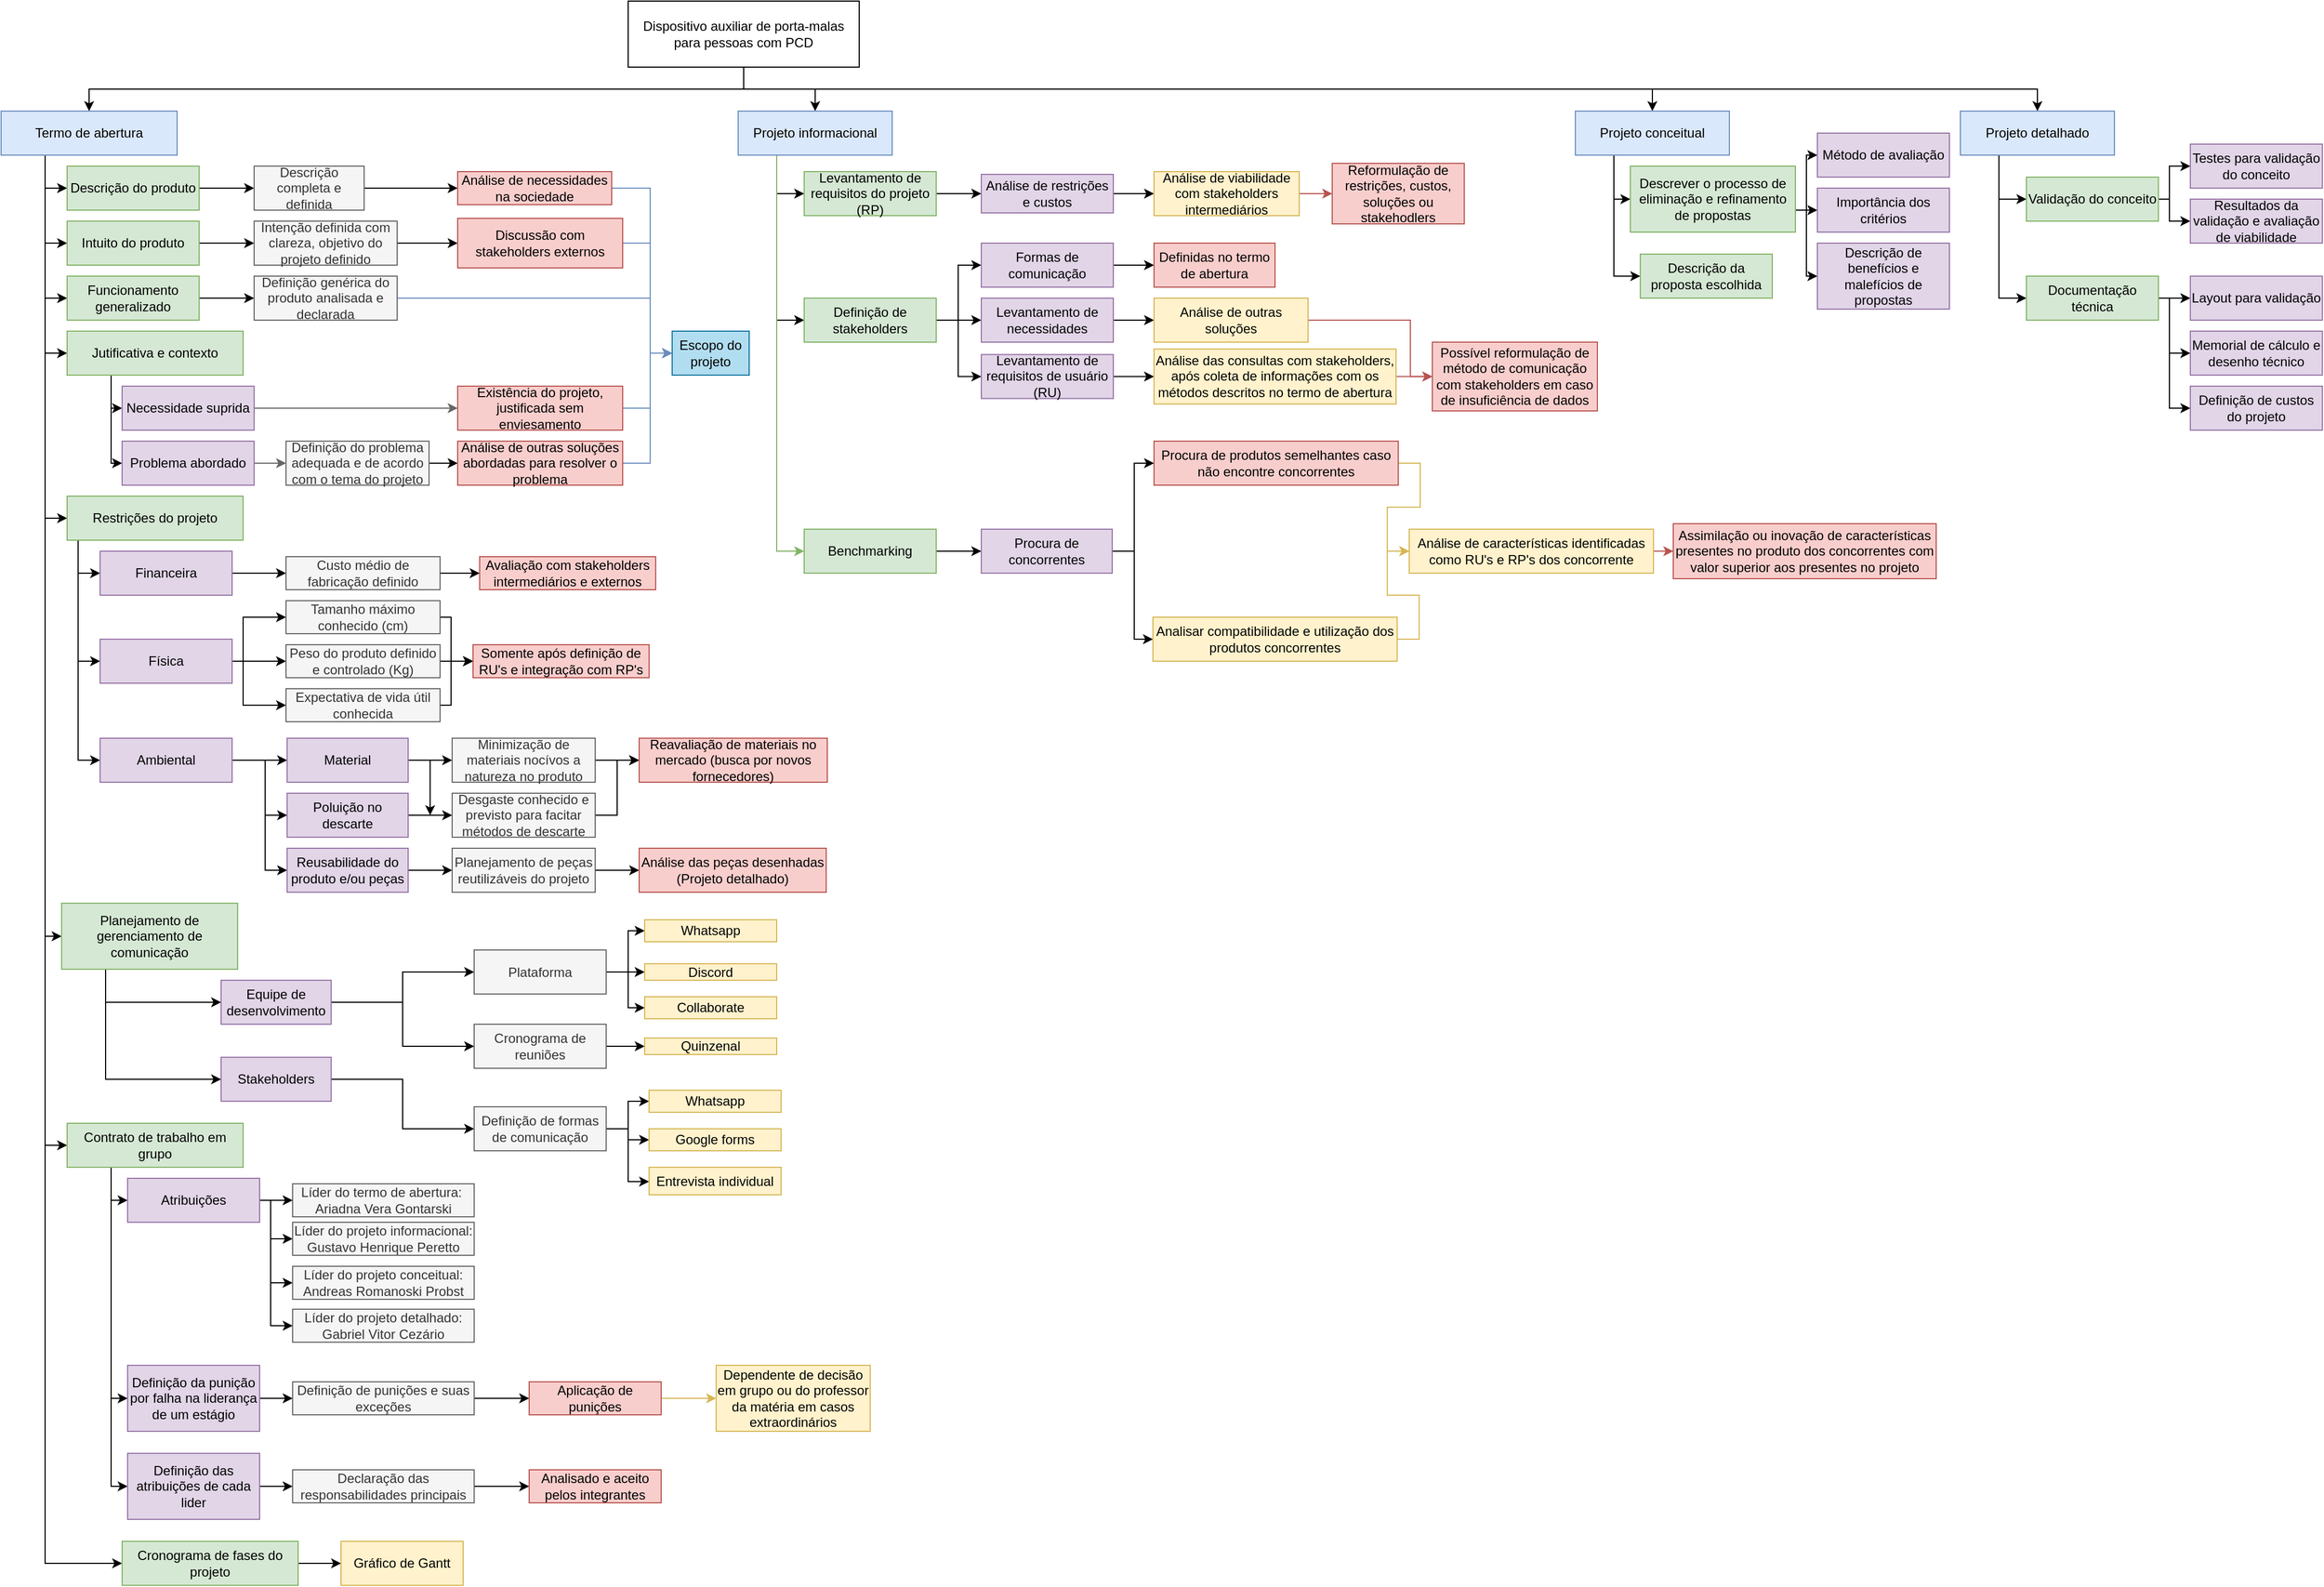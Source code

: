 <mxfile version="15.0.4" type="device"><diagram id="cGaEB9QIyGjnob6cqKqK" name="Page-1"><mxGraphModel dx="2344" dy="1204" grid="1" gridSize="10" guides="1" tooltips="1" connect="1" arrows="1" fold="1" page="0" pageScale="1" pageWidth="827" pageHeight="1169" math="0" shadow="0"><root><mxCell id="0"/><mxCell id="1" parent="0"/><mxCell id="pIqI4hhxK6P5TNMVG0u1-15" style="edgeStyle=orthogonalEdgeStyle;rounded=0;orthogonalLoop=1;jettySize=auto;html=1;exitX=0.5;exitY=1;exitDx=0;exitDy=0;entryX=0.5;entryY=0;entryDx=0;entryDy=0;" parent="1" source="Mut9_exPNrcqAD4SReVK-1" target="pIqI4hhxK6P5TNMVG0u1-1" edge="1"><mxGeometry relative="1" as="geometry"/></mxCell><mxCell id="pIqI4hhxK6P5TNMVG0u1-22" style="edgeStyle=orthogonalEdgeStyle;rounded=0;orthogonalLoop=1;jettySize=auto;html=1;exitX=0.5;exitY=1;exitDx=0;exitDy=0;entryX=0.5;entryY=0;entryDx=0;entryDy=0;" parent="1" source="Mut9_exPNrcqAD4SReVK-1" target="pIqI4hhxK6P5TNMVG0u1-16" edge="1"><mxGeometry relative="1" as="geometry"/></mxCell><mxCell id="pIqI4hhxK6P5TNMVG0u1-44" style="edgeStyle=orthogonalEdgeStyle;rounded=0;orthogonalLoop=1;jettySize=auto;html=1;exitX=0.5;exitY=1;exitDx=0;exitDy=0;entryX=0.5;entryY=0;entryDx=0;entryDy=0;" parent="1" source="Mut9_exPNrcqAD4SReVK-1" target="pIqI4hhxK6P5TNMVG0u1-28" edge="1"><mxGeometry relative="1" as="geometry"/></mxCell><mxCell id="pIqI4hhxK6P5TNMVG0u1-52" style="edgeStyle=orthogonalEdgeStyle;rounded=0;orthogonalLoop=1;jettySize=auto;html=1;exitX=0.5;exitY=1;exitDx=0;exitDy=0;entryX=0.5;entryY=0;entryDx=0;entryDy=0;" parent="1" source="Mut9_exPNrcqAD4SReVK-1" target="Mut9_exPNrcqAD4SReVK-2" edge="1"><mxGeometry relative="1" as="geometry"/></mxCell><mxCell id="Mut9_exPNrcqAD4SReVK-1" value="Dispositivo auxiliar de porta-malas para pessoas com PCD" style="rounded=0;whiteSpace=wrap;html=1;" parent="1" vertex="1"><mxGeometry x="380" y="-20" width="210" height="60" as="geometry"/></mxCell><mxCell id="Mut9_exPNrcqAD4SReVK-33" style="edgeStyle=orthogonalEdgeStyle;rounded=0;orthogonalLoop=1;jettySize=auto;html=1;exitX=0.25;exitY=1;exitDx=0;exitDy=0;entryX=0;entryY=0.5;entryDx=0;entryDy=0;" parent="1" source="Mut9_exPNrcqAD4SReVK-2" target="Mut9_exPNrcqAD4SReVK-3" edge="1"><mxGeometry relative="1" as="geometry"><Array as="points"><mxPoint x="-150" y="150"/></Array></mxGeometry></mxCell><mxCell id="Mut9_exPNrcqAD4SReVK-35" style="edgeStyle=orthogonalEdgeStyle;rounded=0;orthogonalLoop=1;jettySize=auto;html=1;exitX=0.25;exitY=1;exitDx=0;exitDy=0;entryX=0;entryY=0.5;entryDx=0;entryDy=0;" parent="1" source="Mut9_exPNrcqAD4SReVK-2" target="Mut9_exPNrcqAD4SReVK-4" edge="1"><mxGeometry relative="1" as="geometry"/></mxCell><mxCell id="Mut9_exPNrcqAD4SReVK-36" style="edgeStyle=orthogonalEdgeStyle;rounded=0;orthogonalLoop=1;jettySize=auto;html=1;exitX=0.25;exitY=1;exitDx=0;exitDy=0;entryX=0;entryY=0.5;entryDx=0;entryDy=0;" parent="1" source="Mut9_exPNrcqAD4SReVK-2" target="Mut9_exPNrcqAD4SReVK-5" edge="1"><mxGeometry relative="1" as="geometry"/></mxCell><mxCell id="pIqI4hhxK6P5TNMVG0u1-47" style="edgeStyle=orthogonalEdgeStyle;rounded=0;orthogonalLoop=1;jettySize=auto;html=1;exitX=0.25;exitY=1;exitDx=0;exitDy=0;entryX=0;entryY=0.5;entryDx=0;entryDy=0;" parent="1" source="Mut9_exPNrcqAD4SReVK-2" target="Mut9_exPNrcqAD4SReVK-6" edge="1"><mxGeometry relative="1" as="geometry"/></mxCell><mxCell id="pIqI4hhxK6P5TNMVG0u1-48" style="edgeStyle=orthogonalEdgeStyle;rounded=0;orthogonalLoop=1;jettySize=auto;html=1;exitX=0.25;exitY=1;exitDx=0;exitDy=0;entryX=0;entryY=0.5;entryDx=0;entryDy=0;" parent="1" source="Mut9_exPNrcqAD4SReVK-2" target="Mut9_exPNrcqAD4SReVK-9" edge="1"><mxGeometry relative="1" as="geometry"/></mxCell><mxCell id="pIqI4hhxK6P5TNMVG0u1-49" style="edgeStyle=orthogonalEdgeStyle;rounded=0;orthogonalLoop=1;jettySize=auto;html=1;exitX=0.25;exitY=1;exitDx=0;exitDy=0;entryX=0;entryY=0.5;entryDx=0;entryDy=0;" parent="1" source="Mut9_exPNrcqAD4SReVK-2" target="Mut9_exPNrcqAD4SReVK-19" edge="1"><mxGeometry relative="1" as="geometry"><Array as="points"><mxPoint x="-150" y="830"/></Array></mxGeometry></mxCell><mxCell id="pIqI4hhxK6P5TNMVG0u1-50" style="edgeStyle=orthogonalEdgeStyle;rounded=0;orthogonalLoop=1;jettySize=auto;html=1;exitX=0.25;exitY=1;exitDx=0;exitDy=0;entryX=0;entryY=0.5;entryDx=0;entryDy=0;" parent="1" source="Mut9_exPNrcqAD4SReVK-2" target="Mut9_exPNrcqAD4SReVK-27" edge="1"><mxGeometry relative="1" as="geometry"/></mxCell><mxCell id="pIqI4hhxK6P5TNMVG0u1-51" style="edgeStyle=orthogonalEdgeStyle;rounded=0;orthogonalLoop=1;jettySize=auto;html=1;exitX=0.25;exitY=1;exitDx=0;exitDy=0;entryX=0;entryY=0.5;entryDx=0;entryDy=0;" parent="1" source="Mut9_exPNrcqAD4SReVK-2" target="pIqI4hhxK6P5TNMVG0u1-2" edge="1"><mxGeometry relative="1" as="geometry"><Array as="points"><mxPoint x="-150" y="1400"/></Array></mxGeometry></mxCell><mxCell id="Mut9_exPNrcqAD4SReVK-2" value="Termo de abertura" style="whiteSpace=wrap;html=1;fillColor=#dae8fc;strokeColor=#6c8ebf;" parent="1" vertex="1"><mxGeometry x="-190" y="80" width="160" height="40" as="geometry"/></mxCell><mxCell id="1TPIWixeh0-_S_Wl3jUQ-3" style="edgeStyle=orthogonalEdgeStyle;rounded=0;orthogonalLoop=1;jettySize=auto;html=1;exitX=1;exitY=0.5;exitDx=0;exitDy=0;entryX=0;entryY=0.5;entryDx=0;entryDy=0;" parent="1" source="Mut9_exPNrcqAD4SReVK-3" target="1TPIWixeh0-_S_Wl3jUQ-2" edge="1"><mxGeometry relative="1" as="geometry"/></mxCell><mxCell id="Mut9_exPNrcqAD4SReVK-3" value="Descrição do produto" style="whiteSpace=wrap;html=1;fillColor=#d5e8d4;strokeColor=#82b366;" parent="1" vertex="1"><mxGeometry x="-130" y="130" width="120" height="40" as="geometry"/></mxCell><mxCell id="1TPIWixeh0-_S_Wl3jUQ-5" style="edgeStyle=orthogonalEdgeStyle;rounded=0;orthogonalLoop=1;jettySize=auto;html=1;exitX=1;exitY=0.5;exitDx=0;exitDy=0;entryX=0;entryY=0.5;entryDx=0;entryDy=0;" parent="1" source="Mut9_exPNrcqAD4SReVK-4" target="1TPIWixeh0-_S_Wl3jUQ-4" edge="1"><mxGeometry relative="1" as="geometry"/></mxCell><mxCell id="Mut9_exPNrcqAD4SReVK-4" value="Intuito do produto" style="whiteSpace=wrap;html=1;fillColor=#d5e8d4;strokeColor=#82b366;" parent="1" vertex="1"><mxGeometry x="-130" y="180" width="120" height="40" as="geometry"/></mxCell><mxCell id="1TPIWixeh0-_S_Wl3jUQ-7" style="edgeStyle=orthogonalEdgeStyle;rounded=0;orthogonalLoop=1;jettySize=auto;html=1;exitX=1;exitY=0.5;exitDx=0;exitDy=0;entryX=0;entryY=0.5;entryDx=0;entryDy=0;" parent="1" source="Mut9_exPNrcqAD4SReVK-5" target="1TPIWixeh0-_S_Wl3jUQ-6" edge="1"><mxGeometry relative="1" as="geometry"/></mxCell><mxCell id="Mut9_exPNrcqAD4SReVK-5" value="Funcionamento generalizado" style="whiteSpace=wrap;html=1;fillColor=#d5e8d4;strokeColor=#82b366;" parent="1" vertex="1"><mxGeometry x="-130" y="230" width="120" height="40" as="geometry"/></mxCell><mxCell id="9cDt869nzG_Kjux2H31d-3" style="edgeStyle=orthogonalEdgeStyle;rounded=0;orthogonalLoop=1;jettySize=auto;html=1;exitX=0.25;exitY=1;exitDx=0;exitDy=0;entryX=0;entryY=0.5;entryDx=0;entryDy=0;" parent="1" source="Mut9_exPNrcqAD4SReVK-6" target="Mut9_exPNrcqAD4SReVK-7" edge="1"><mxGeometry relative="1" as="geometry"><Array as="points"><mxPoint x="-90" y="350"/></Array></mxGeometry></mxCell><mxCell id="9cDt869nzG_Kjux2H31d-4" style="edgeStyle=orthogonalEdgeStyle;rounded=0;orthogonalLoop=1;jettySize=auto;html=1;exitX=0.25;exitY=1;exitDx=0;exitDy=0;entryX=0;entryY=0.5;entryDx=0;entryDy=0;" parent="1" source="Mut9_exPNrcqAD4SReVK-6" target="Mut9_exPNrcqAD4SReVK-8" edge="1"><mxGeometry relative="1" as="geometry"><Array as="points"><mxPoint x="-90" y="400"/></Array></mxGeometry></mxCell><mxCell id="Mut9_exPNrcqAD4SReVK-6" value="Jutificativa e contexto" style="whiteSpace=wrap;html=1;fillColor=#d5e8d4;strokeColor=#82b366;" parent="1" vertex="1"><mxGeometry x="-130" y="280" width="160" height="40" as="geometry"/></mxCell><mxCell id="1TPIWixeh0-_S_Wl3jUQ-9" style="edgeStyle=orthogonalEdgeStyle;rounded=0;orthogonalLoop=1;jettySize=auto;html=1;exitX=1;exitY=0.5;exitDx=0;exitDy=0;entryX=0;entryY=0.5;entryDx=0;entryDy=0;fillColor=#f5f5f5;strokeColor=#666666;" parent="1" source="Mut9_exPNrcqAD4SReVK-7" target="1TPIWixeh0-_S_Wl3jUQ-8" edge="1"><mxGeometry relative="1" as="geometry"/></mxCell><mxCell id="Mut9_exPNrcqAD4SReVK-7" value="Necessidade suprida" style="whiteSpace=wrap;html=1;fillColor=#e1d5e7;strokeColor=#9673a6;" parent="1" vertex="1"><mxGeometry x="-80" y="330" width="120" height="40" as="geometry"/></mxCell><mxCell id="1TPIWixeh0-_S_Wl3jUQ-11" style="edgeStyle=orthogonalEdgeStyle;rounded=0;orthogonalLoop=1;jettySize=auto;html=1;exitX=1;exitY=0.5;exitDx=0;exitDy=0;entryX=0;entryY=0.5;entryDx=0;entryDy=0;fillColor=#f5f5f5;strokeColor=#666666;" parent="1" source="Mut9_exPNrcqAD4SReVK-8" target="1TPIWixeh0-_S_Wl3jUQ-10" edge="1"><mxGeometry relative="1" as="geometry"/></mxCell><mxCell id="Mut9_exPNrcqAD4SReVK-8" value="Problema abordado" style="whiteSpace=wrap;html=1;fillColor=#e1d5e7;strokeColor=#9673a6;" parent="1" vertex="1"><mxGeometry x="-80" y="380" width="120" height="40" as="geometry"/></mxCell><mxCell id="Mut9_exPNrcqAD4SReVK-54" style="edgeStyle=orthogonalEdgeStyle;rounded=0;orthogonalLoop=1;jettySize=auto;html=1;exitX=0.25;exitY=1;exitDx=0;exitDy=0;entryX=0;entryY=0.5;entryDx=0;entryDy=0;" parent="1" target="Mut9_exPNrcqAD4SReVK-11" edge="1"><mxGeometry relative="1" as="geometry"><mxPoint x="-120" y="470" as="sourcePoint"/><Array as="points"><mxPoint x="-100" y="500"/></Array></mxGeometry></mxCell><mxCell id="Mut9_exPNrcqAD4SReVK-55" style="edgeStyle=orthogonalEdgeStyle;rounded=0;orthogonalLoop=1;jettySize=auto;html=1;exitX=0.25;exitY=1;exitDx=0;exitDy=0;entryX=0;entryY=0.5;entryDx=0;entryDy=0;" parent="1" target="Mut9_exPNrcqAD4SReVK-12" edge="1"><mxGeometry relative="1" as="geometry"><mxPoint x="-120" y="470" as="sourcePoint"/><Array as="points"><mxPoint x="-120" y="580"/></Array></mxGeometry></mxCell><mxCell id="1TPIWixeh0-_S_Wl3jUQ-42" style="edgeStyle=orthogonalEdgeStyle;rounded=0;orthogonalLoop=1;jettySize=auto;html=1;exitX=0.25;exitY=1;exitDx=0;exitDy=0;entryX=0;entryY=0.5;entryDx=0;entryDy=0;" parent="1" target="1TPIWixeh0-_S_Wl3jUQ-26" edge="1"><mxGeometry relative="1" as="geometry"><mxPoint x="-120" y="470" as="sourcePoint"/><Array as="points"><mxPoint x="-120" y="670"/></Array></mxGeometry></mxCell><mxCell id="Mut9_exPNrcqAD4SReVK-9" value="Restrições do projeto" style="whiteSpace=wrap;html=1;fillColor=#d5e8d4;strokeColor=#82b366;" parent="1" vertex="1"><mxGeometry x="-130" y="430" width="160" height="40" as="geometry"/></mxCell><mxCell id="Mut9_exPNrcqAD4SReVK-46" style="edgeStyle=orthogonalEdgeStyle;rounded=0;orthogonalLoop=1;jettySize=auto;html=1;exitX=1;exitY=0.5;exitDx=0;exitDy=0;entryX=0;entryY=0.5;entryDx=0;entryDy=0;" parent="1" source="Mut9_exPNrcqAD4SReVK-11" target="Mut9_exPNrcqAD4SReVK-14" edge="1"><mxGeometry relative="1" as="geometry"><Array as="points"><mxPoint x="40" y="500"/></Array></mxGeometry></mxCell><mxCell id="Mut9_exPNrcqAD4SReVK-11" value="Financeira" style="whiteSpace=wrap;html=1;fillColor=#e1d5e7;strokeColor=#9673a6;" parent="1" vertex="1"><mxGeometry x="-100" y="480" width="120" height="40" as="geometry"/></mxCell><mxCell id="Mut9_exPNrcqAD4SReVK-47" style="edgeStyle=orthogonalEdgeStyle;rounded=0;orthogonalLoop=1;jettySize=auto;html=1;exitX=1;exitY=0.5;exitDx=0;exitDy=0;entryX=0;entryY=0.5;entryDx=0;entryDy=0;" parent="1" source="Mut9_exPNrcqAD4SReVK-12" target="Mut9_exPNrcqAD4SReVK-16" edge="1"><mxGeometry relative="1" as="geometry"><mxPoint x="70" y="680" as="targetPoint"/><Array as="points"><mxPoint x="30" y="580"/><mxPoint x="30" y="540"/></Array></mxGeometry></mxCell><mxCell id="Mut9_exPNrcqAD4SReVK-48" style="edgeStyle=orthogonalEdgeStyle;rounded=0;orthogonalLoop=1;jettySize=auto;html=1;exitX=1;exitY=0.5;exitDx=0;exitDy=0;entryX=0;entryY=0.5;entryDx=0;entryDy=0;" parent="1" source="Mut9_exPNrcqAD4SReVK-12" target="Mut9_exPNrcqAD4SReVK-17" edge="1"><mxGeometry relative="1" as="geometry"><mxPoint x="60" y="720" as="targetPoint"/><Array as="points"><mxPoint x="30" y="580"/><mxPoint x="30" y="580"/></Array></mxGeometry></mxCell><mxCell id="Mut9_exPNrcqAD4SReVK-49" style="edgeStyle=orthogonalEdgeStyle;rounded=0;orthogonalLoop=1;jettySize=auto;html=1;exitX=1;exitY=0.5;exitDx=0;exitDy=0;entryX=0;entryY=0.5;entryDx=0;entryDy=0;" parent="1" source="Mut9_exPNrcqAD4SReVK-12" target="Mut9_exPNrcqAD4SReVK-18" edge="1"><mxGeometry relative="1" as="geometry"><mxPoint x="60" y="770" as="targetPoint"/><Array as="points"><mxPoint x="30" y="580"/><mxPoint x="30" y="620"/></Array></mxGeometry></mxCell><mxCell id="Mut9_exPNrcqAD4SReVK-12" value="Física" style="whiteSpace=wrap;html=1;fillColor=#e1d5e7;strokeColor=#9673a6;" parent="1" vertex="1"><mxGeometry x="-100" y="560" width="120" height="40" as="geometry"/></mxCell><mxCell id="JxHKuCUxVg_ZV2-zoztv-24" style="edgeStyle=orthogonalEdgeStyle;rounded=0;orthogonalLoop=1;jettySize=auto;html=1;exitX=1;exitY=0.5;exitDx=0;exitDy=0;entryX=0;entryY=0.5;entryDx=0;entryDy=0;" parent="1" source="Mut9_exPNrcqAD4SReVK-14" target="JxHKuCUxVg_ZV2-zoztv-23" edge="1"><mxGeometry relative="1" as="geometry"/></mxCell><mxCell id="Mut9_exPNrcqAD4SReVK-14" value="Custo médio de fabricação definido" style="whiteSpace=wrap;html=1;fillColor=#f5f5f5;strokeColor=#666666;fontColor=#333333;" parent="1" vertex="1"><mxGeometry x="69" y="485" width="140" height="30" as="geometry"/></mxCell><mxCell id="JxHKuCUxVg_ZV2-zoztv-26" style="edgeStyle=orthogonalEdgeStyle;rounded=0;orthogonalLoop=1;jettySize=auto;html=1;exitX=1;exitY=0.5;exitDx=0;exitDy=0;entryX=0;entryY=0.5;entryDx=0;entryDy=0;" parent="1" source="Mut9_exPNrcqAD4SReVK-16" target="JxHKuCUxVg_ZV2-zoztv-25" edge="1"><mxGeometry relative="1" as="geometry"><Array as="points"><mxPoint x="219" y="540"/><mxPoint x="219" y="580"/></Array></mxGeometry></mxCell><mxCell id="Mut9_exPNrcqAD4SReVK-16" value="Tamanho máximo conhecido (cm)" style="whiteSpace=wrap;html=1;fillColor=#f5f5f5;strokeColor=#666666;fontColor=#333333;" parent="1" vertex="1"><mxGeometry x="69" y="525" width="140" height="30" as="geometry"/></mxCell><mxCell id="JxHKuCUxVg_ZV2-zoztv-27" style="edgeStyle=orthogonalEdgeStyle;rounded=0;orthogonalLoop=1;jettySize=auto;html=1;exitX=1;exitY=0.5;exitDx=0;exitDy=0;entryX=0;entryY=0.5;entryDx=0;entryDy=0;" parent="1" source="Mut9_exPNrcqAD4SReVK-17" target="JxHKuCUxVg_ZV2-zoztv-25" edge="1"><mxGeometry relative="1" as="geometry"><Array as="points"><mxPoint x="229" y="580"/><mxPoint x="229" y="580"/></Array></mxGeometry></mxCell><mxCell id="Mut9_exPNrcqAD4SReVK-17" value="Peso do produto definido e controlado (Kg)" style="whiteSpace=wrap;html=1;fillColor=#f5f5f5;strokeColor=#666666;fontColor=#333333;" parent="1" vertex="1"><mxGeometry x="69" y="565" width="140" height="30" as="geometry"/></mxCell><mxCell id="JxHKuCUxVg_ZV2-zoztv-28" style="edgeStyle=orthogonalEdgeStyle;rounded=0;orthogonalLoop=1;jettySize=auto;html=1;exitX=1;exitY=0.5;exitDx=0;exitDy=0;entryX=0;entryY=0.5;entryDx=0;entryDy=0;" parent="1" source="Mut9_exPNrcqAD4SReVK-18" target="JxHKuCUxVg_ZV2-zoztv-25" edge="1"><mxGeometry relative="1" as="geometry"><Array as="points"><mxPoint x="219" y="620"/><mxPoint x="219" y="580"/></Array></mxGeometry></mxCell><mxCell id="Mut9_exPNrcqAD4SReVK-18" value="Expectativa de vida útil conhecida" style="whiteSpace=wrap;html=1;fillColor=#f5f5f5;strokeColor=#666666;fontColor=#333333;" parent="1" vertex="1"><mxGeometry x="69" y="605" width="140" height="30" as="geometry"/></mxCell><mxCell id="JxHKuCUxVg_ZV2-zoztv-2" style="edgeStyle=orthogonalEdgeStyle;rounded=0;orthogonalLoop=1;jettySize=auto;html=1;exitX=0.25;exitY=1;exitDx=0;exitDy=0;entryX=0;entryY=0.5;entryDx=0;entryDy=0;" parent="1" source="Mut9_exPNrcqAD4SReVK-19" target="JxHKuCUxVg_ZV2-zoztv-1" edge="1"><mxGeometry relative="1" as="geometry"/></mxCell><mxCell id="JxHKuCUxVg_ZV2-zoztv-7" style="edgeStyle=orthogonalEdgeStyle;rounded=0;orthogonalLoop=1;jettySize=auto;html=1;exitX=0.25;exitY=1;exitDx=0;exitDy=0;entryX=0;entryY=0.5;entryDx=0;entryDy=0;" parent="1" source="Mut9_exPNrcqAD4SReVK-19" target="JxHKuCUxVg_ZV2-zoztv-6" edge="1"><mxGeometry relative="1" as="geometry"/></mxCell><mxCell id="Mut9_exPNrcqAD4SReVK-19" value="Planejamento de gerenciamento de comunicação" style="whiteSpace=wrap;html=1;fillColor=#d5e8d4;strokeColor=#82b366;" parent="1" vertex="1"><mxGeometry x="-135" y="800" width="160" height="60" as="geometry"/></mxCell><mxCell id="JxHKuCUxVg_ZV2-zoztv-67" style="edgeStyle=orthogonalEdgeStyle;rounded=0;orthogonalLoop=1;jettySize=auto;html=1;exitX=1;exitY=0.5;exitDx=0;exitDy=0;entryX=0;entryY=0.5;entryDx=0;entryDy=0;" parent="1" source="Mut9_exPNrcqAD4SReVK-21" target="JxHKuCUxVg_ZV2-zoztv-18" edge="1"><mxGeometry relative="1" as="geometry"><Array as="points"><mxPoint x="370" y="863"/><mxPoint x="395" y="863"/></Array></mxGeometry></mxCell><mxCell id="JxHKuCUxVg_ZV2-zoztv-70" style="edgeStyle=orthogonalEdgeStyle;rounded=0;orthogonalLoop=1;jettySize=auto;html=1;entryX=0;entryY=0.5;entryDx=0;entryDy=0;" parent="1" source="Mut9_exPNrcqAD4SReVK-21" target="Mut9_exPNrcqAD4SReVK-22" edge="1"><mxGeometry relative="1" as="geometry"/></mxCell><mxCell id="JxHKuCUxVg_ZV2-zoztv-71" style="edgeStyle=orthogonalEdgeStyle;rounded=0;orthogonalLoop=1;jettySize=auto;html=1;entryX=0;entryY=0.5;entryDx=0;entryDy=0;" parent="1" source="Mut9_exPNrcqAD4SReVK-21" target="JxHKuCUxVg_ZV2-zoztv-19" edge="1"><mxGeometry relative="1" as="geometry"/></mxCell><mxCell id="Mut9_exPNrcqAD4SReVK-21" value="Plataforma" style="whiteSpace=wrap;html=1;fillColor=#f5f5f5;strokeColor=#666666;fontColor=#333333;" parent="1" vertex="1"><mxGeometry x="240" y="842.5" width="120" height="40" as="geometry"/></mxCell><mxCell id="Mut9_exPNrcqAD4SReVK-22" value="Whatsapp" style="whiteSpace=wrap;html=1;fillColor=#fff2cc;strokeColor=#d6b656;" parent="1" vertex="1"><mxGeometry x="395" y="815" width="120" height="20" as="geometry"/></mxCell><mxCell id="1TPIWixeh0-_S_Wl3jUQ-1" style="edgeStyle=orthogonalEdgeStyle;rounded=0;orthogonalLoop=1;jettySize=auto;html=1;exitX=1;exitY=0.5;exitDx=0;exitDy=0;entryX=0;entryY=0.5;entryDx=0;entryDy=0;" parent="1" source="Mut9_exPNrcqAD4SReVK-25" edge="1"><mxGeometry relative="1" as="geometry"><mxPoint x="395" y="930" as="targetPoint"/></mxGeometry></mxCell><mxCell id="Mut9_exPNrcqAD4SReVK-25" value="Cronograma de reuniões" style="whiteSpace=wrap;html=1;fillColor=#f5f5f5;strokeColor=#666666;fontColor=#333333;" parent="1" vertex="1"><mxGeometry x="240" y="910" width="120" height="40" as="geometry"/></mxCell><mxCell id="Mut9_exPNrcqAD4SReVK-45" style="edgeStyle=orthogonalEdgeStyle;rounded=0;orthogonalLoop=1;jettySize=auto;html=1;exitX=0.25;exitY=1;exitDx=0;exitDy=0;entryX=0;entryY=0.5;entryDx=0;entryDy=0;" parent="1" source="Mut9_exPNrcqAD4SReVK-27" target="Mut9_exPNrcqAD4SReVK-28" edge="1"><mxGeometry relative="1" as="geometry"><Array as="points"><mxPoint x="-90" y="1070"/></Array></mxGeometry></mxCell><mxCell id="9cDt869nzG_Kjux2H31d-2" style="edgeStyle=orthogonalEdgeStyle;rounded=0;orthogonalLoop=1;jettySize=auto;html=1;exitX=0.25;exitY=1;exitDx=0;exitDy=0;entryX=0;entryY=0.5;entryDx=0;entryDy=0;" parent="1" source="Mut9_exPNrcqAD4SReVK-27" target="9cDt869nzG_Kjux2H31d-1" edge="1"><mxGeometry relative="1" as="geometry"><Array as="points"><mxPoint x="-90" y="1250"/></Array></mxGeometry></mxCell><mxCell id="1TPIWixeh0-_S_Wl3jUQ-13" style="edgeStyle=orthogonalEdgeStyle;rounded=0;orthogonalLoop=1;jettySize=auto;html=1;exitX=0.25;exitY=1;exitDx=0;exitDy=0;entryX=0;entryY=0.5;entryDx=0;entryDy=0;" parent="1" source="Mut9_exPNrcqAD4SReVK-27" target="1TPIWixeh0-_S_Wl3jUQ-12" edge="1"><mxGeometry relative="1" as="geometry"><Array as="points"><mxPoint x="-90" y="1330"/></Array></mxGeometry></mxCell><mxCell id="Mut9_exPNrcqAD4SReVK-27" value="Contrato de trabalho em grupo" style="whiteSpace=wrap;html=1;fillColor=#d5e8d4;strokeColor=#82b366;" parent="1" vertex="1"><mxGeometry x="-130" y="1000" width="160" height="40" as="geometry"/></mxCell><mxCell id="Mut9_exPNrcqAD4SReVK-58" style="edgeStyle=orthogonalEdgeStyle;rounded=0;orthogonalLoop=1;jettySize=auto;html=1;exitX=1;exitY=0.5;exitDx=0;exitDy=0;entryX=0;entryY=0.5;entryDx=0;entryDy=0;" parent="1" source="Mut9_exPNrcqAD4SReVK-28" target="Mut9_exPNrcqAD4SReVK-29" edge="1"><mxGeometry relative="1" as="geometry"/></mxCell><mxCell id="Mut9_exPNrcqAD4SReVK-59" style="edgeStyle=orthogonalEdgeStyle;rounded=0;orthogonalLoop=1;jettySize=auto;html=1;exitX=1;exitY=0.5;exitDx=0;exitDy=0;entryX=0;entryY=0.5;entryDx=0;entryDy=0;" parent="1" source="Mut9_exPNrcqAD4SReVK-28" target="Mut9_exPNrcqAD4SReVK-30" edge="1"><mxGeometry relative="1" as="geometry"><Array as="points"><mxPoint x="55" y="1070"/><mxPoint x="55" y="1105"/></Array></mxGeometry></mxCell><mxCell id="Mut9_exPNrcqAD4SReVK-60" style="edgeStyle=orthogonalEdgeStyle;rounded=0;orthogonalLoop=1;jettySize=auto;html=1;exitX=1;exitY=0.5;exitDx=0;exitDy=0;entryX=0;entryY=0.5;entryDx=0;entryDy=0;" parent="1" source="Mut9_exPNrcqAD4SReVK-28" target="Mut9_exPNrcqAD4SReVK-31" edge="1"><mxGeometry relative="1" as="geometry"><Array as="points"><mxPoint x="55" y="1070"/><mxPoint x="55" y="1145"/></Array></mxGeometry></mxCell><mxCell id="Mut9_exPNrcqAD4SReVK-61" style="edgeStyle=orthogonalEdgeStyle;rounded=0;orthogonalLoop=1;jettySize=auto;html=1;exitX=1;exitY=0.5;exitDx=0;exitDy=0;entryX=0;entryY=0.5;entryDx=0;entryDy=0;" parent="1" source="Mut9_exPNrcqAD4SReVK-28" target="Mut9_exPNrcqAD4SReVK-32" edge="1"><mxGeometry relative="1" as="geometry"><Array as="points"><mxPoint x="55" y="1070"/><mxPoint x="55" y="1184"/></Array></mxGeometry></mxCell><mxCell id="Mut9_exPNrcqAD4SReVK-28" value="Atribuições" style="whiteSpace=wrap;html=1;fillColor=#e1d5e7;strokeColor=#9673a6;" parent="1" vertex="1"><mxGeometry x="-75" y="1050" width="120" height="40" as="geometry"/></mxCell><mxCell id="Mut9_exPNrcqAD4SReVK-29" value="Líder do termo de abertura:&amp;nbsp; Ariadna Vera Gontarski" style="whiteSpace=wrap;html=1;fillColor=#f5f5f5;strokeColor=#666666;fontColor=#333333;" parent="1" vertex="1"><mxGeometry x="75" y="1055" width="165" height="30" as="geometry"/></mxCell><mxCell id="Mut9_exPNrcqAD4SReVK-30" value="Líder do projeto informacional: Gustavo Henrique Peretto" style="whiteSpace=wrap;html=1;fillColor=#f5f5f5;strokeColor=#666666;fontColor=#333333;" parent="1" vertex="1"><mxGeometry x="75" y="1090" width="165" height="30" as="geometry"/></mxCell><mxCell id="Mut9_exPNrcqAD4SReVK-31" value="Líder do projeto conceitual: Andreas Romanoski Probst" style="whiteSpace=wrap;html=1;fillColor=#f5f5f5;strokeColor=#666666;fontColor=#333333;" parent="1" vertex="1"><mxGeometry x="75" y="1130" width="165" height="30" as="geometry"/></mxCell><mxCell id="Mut9_exPNrcqAD4SReVK-32" value="Líder do projeto detalhado: Gabriel Vitor Cezário" style="whiteSpace=wrap;html=1;fillColor=#f5f5f5;strokeColor=#666666;fontColor=#333333;" parent="1" vertex="1"><mxGeometry x="75" y="1169" width="165" height="30" as="geometry"/></mxCell><mxCell id="1TPIWixeh0-_S_Wl3jUQ-15" style="edgeStyle=orthogonalEdgeStyle;rounded=0;orthogonalLoop=1;jettySize=auto;html=1;exitX=1;exitY=0.5;exitDx=0;exitDy=0;entryX=0;entryY=0.5;entryDx=0;entryDy=0;" parent="1" source="9cDt869nzG_Kjux2H31d-1" target="1TPIWixeh0-_S_Wl3jUQ-14" edge="1"><mxGeometry relative="1" as="geometry"/></mxCell><mxCell id="9cDt869nzG_Kjux2H31d-1" value="Definição da punição por falha na liderança de um estágio" style="whiteSpace=wrap;html=1;fillColor=#e1d5e7;strokeColor=#9673a6;" parent="1" vertex="1"><mxGeometry x="-75" y="1220" width="120" height="60" as="geometry"/></mxCell><mxCell id="pIqI4hhxK6P5TNMVG0u1-13" style="edgeStyle=orthogonalEdgeStyle;rounded=0;orthogonalLoop=1;jettySize=auto;html=1;exitX=0.25;exitY=1;exitDx=0;exitDy=0;entryX=0;entryY=0.5;entryDx=0;entryDy=0;" parent="1" source="pIqI4hhxK6P5TNMVG0u1-1" target="pIqI4hhxK6P5TNMVG0u1-4" edge="1"><mxGeometry relative="1" as="geometry"><Array as="points"><mxPoint x="515" y="270"/></Array></mxGeometry></mxCell><mxCell id="pIqI4hhxK6P5TNMVG0u1-14" style="edgeStyle=orthogonalEdgeStyle;rounded=0;orthogonalLoop=1;jettySize=auto;html=1;exitX=0.25;exitY=1;exitDx=0;exitDy=0;entryX=0;entryY=0.5;entryDx=0;entryDy=0;" parent="1" source="pIqI4hhxK6P5TNMVG0u1-1" target="pIqI4hhxK6P5TNMVG0u1-9" edge="1"><mxGeometry relative="1" as="geometry"><Array as="points"><mxPoint x="515" y="155"/></Array></mxGeometry></mxCell><mxCell id="lzbX-9vDQwMC-YBUC8rM-2" style="edgeStyle=orthogonalEdgeStyle;rounded=0;orthogonalLoop=1;jettySize=auto;html=1;exitX=0.25;exitY=1;exitDx=0;exitDy=0;entryX=0;entryY=0.5;entryDx=0;entryDy=0;fillColor=#d5e8d4;strokeColor=#82b366;" parent="1" source="pIqI4hhxK6P5TNMVG0u1-1" target="lzbX-9vDQwMC-YBUC8rM-1" edge="1"><mxGeometry relative="1" as="geometry"/></mxCell><mxCell id="pIqI4hhxK6P5TNMVG0u1-1" value="Projeto informacional" style="whiteSpace=wrap;html=1;fillColor=#dae8fc;strokeColor=#6c8ebf;" parent="1" vertex="1"><mxGeometry x="480" y="80" width="140" height="40" as="geometry"/></mxCell><mxCell id="JxHKuCUxVg_ZV2-zoztv-51" style="edgeStyle=orthogonalEdgeStyle;rounded=0;orthogonalLoop=1;jettySize=auto;html=1;exitX=1;exitY=0.5;exitDx=0;exitDy=0;entryX=0;entryY=0.5;entryDx=0;entryDy=0;" parent="1" source="pIqI4hhxK6P5TNMVG0u1-2" target="JxHKuCUxVg_ZV2-zoztv-50" edge="1"><mxGeometry relative="1" as="geometry"/></mxCell><mxCell id="pIqI4hhxK6P5TNMVG0u1-2" value="Cronograma de fases do projeto" style="whiteSpace=wrap;html=1;fillColor=#d5e8d4;strokeColor=#82b366;" parent="1" vertex="1"><mxGeometry x="-80" y="1380" width="160" height="40" as="geometry"/></mxCell><mxCell id="pIqI4hhxK6P5TNMVG0u1-10" style="edgeStyle=orthogonalEdgeStyle;rounded=0;orthogonalLoop=1;jettySize=auto;html=1;exitX=1;exitY=0.5;exitDx=0;exitDy=0;entryX=0;entryY=0.5;entryDx=0;entryDy=0;" parent="1" target="pIqI4hhxK6P5TNMVG0u1-5" edge="1"><mxGeometry relative="1" as="geometry"><Array as="points"><mxPoint x="680" y="270"/><mxPoint x="680" y="220"/></Array><mxPoint x="670.0" y="270" as="sourcePoint"/></mxGeometry></mxCell><mxCell id="pIqI4hhxK6P5TNMVG0u1-11" style="edgeStyle=orthogonalEdgeStyle;rounded=0;orthogonalLoop=1;jettySize=auto;html=1;exitX=1;exitY=0.5;exitDx=0;exitDy=0;entryX=0;entryY=0.5;entryDx=0;entryDy=0;" parent="1" target="pIqI4hhxK6P5TNMVG0u1-7" edge="1"><mxGeometry relative="1" as="geometry"><Array as="points"><mxPoint x="690" y="270"/><mxPoint x="690" y="270"/></Array><mxPoint x="670.0" y="270" as="sourcePoint"/></mxGeometry></mxCell><mxCell id="pIqI4hhxK6P5TNMVG0u1-12" style="edgeStyle=orthogonalEdgeStyle;rounded=0;orthogonalLoop=1;jettySize=auto;html=1;exitX=1;exitY=0.5;exitDx=0;exitDy=0;entryX=0;entryY=0.5;entryDx=0;entryDy=0;" parent="1" source="pIqI4hhxK6P5TNMVG0u1-4" target="pIqI4hhxK6P5TNMVG0u1-8" edge="1"><mxGeometry relative="1" as="geometry"><Array as="points"><mxPoint x="680" y="270"/><mxPoint x="680" y="321"/></Array><mxPoint x="670.0" y="270" as="sourcePoint"/></mxGeometry></mxCell><mxCell id="JxHKuCUxVg_ZV2-zoztv-66" style="edgeStyle=orthogonalEdgeStyle;rounded=0;orthogonalLoop=1;jettySize=auto;html=1;exitX=1;exitY=0.5;exitDx=0;exitDy=0;" parent="1" source="pIqI4hhxK6P5TNMVG0u1-4" edge="1"><mxGeometry relative="1" as="geometry"><mxPoint x="660.276" y="270.103" as="targetPoint"/></mxGeometry></mxCell><mxCell id="pIqI4hhxK6P5TNMVG0u1-4" value="Definição de stakeholders" style="whiteSpace=wrap;html=1;fillColor=#d5e8d4;strokeColor=#82b366;" parent="1" vertex="1"><mxGeometry x="540" y="250" width="120" height="40" as="geometry"/></mxCell><mxCell id="JxHKuCUxVg_ZV2-zoztv-53" style="edgeStyle=orthogonalEdgeStyle;rounded=0;orthogonalLoop=1;jettySize=auto;html=1;entryX=0;entryY=0.5;entryDx=0;entryDy=0;" parent="1" source="pIqI4hhxK6P5TNMVG0u1-5" target="JxHKuCUxVg_ZV2-zoztv-52" edge="1"><mxGeometry relative="1" as="geometry"/></mxCell><mxCell id="pIqI4hhxK6P5TNMVG0u1-5" value="Formas de comunicação" style="whiteSpace=wrap;html=1;fillColor=#e1d5e7;strokeColor=#9673a6;" parent="1" vertex="1"><mxGeometry x="701" y="200" width="120" height="40" as="geometry"/></mxCell><mxCell id="JxHKuCUxVg_ZV2-zoztv-61" style="edgeStyle=orthogonalEdgeStyle;rounded=0;orthogonalLoop=1;jettySize=auto;html=1;exitX=1;exitY=0.5;exitDx=0;exitDy=0;entryX=0;entryY=0.5;entryDx=0;entryDy=0;" parent="1" source="pIqI4hhxK6P5TNMVG0u1-7" target="JxHKuCUxVg_ZV2-zoztv-55" edge="1"><mxGeometry relative="1" as="geometry"/></mxCell><mxCell id="pIqI4hhxK6P5TNMVG0u1-7" value="Levantamento de necessidades" style="whiteSpace=wrap;html=1;fillColor=#e1d5e7;strokeColor=#9673a6;" parent="1" vertex="1"><mxGeometry x="701" y="250" width="120" height="40" as="geometry"/></mxCell><mxCell id="JxHKuCUxVg_ZV2-zoztv-60" style="edgeStyle=orthogonalEdgeStyle;rounded=0;orthogonalLoop=1;jettySize=auto;html=1;entryX=0;entryY=0.5;entryDx=0;entryDy=0;" parent="1" source="pIqI4hhxK6P5TNMVG0u1-8" target="JxHKuCUxVg_ZV2-zoztv-59" edge="1"><mxGeometry relative="1" as="geometry"/></mxCell><mxCell id="pIqI4hhxK6P5TNMVG0u1-8" value="Levantamento de requisitos de usuário (RU)" style="whiteSpace=wrap;html=1;fillColor=#e1d5e7;strokeColor=#9673a6;" parent="1" vertex="1"><mxGeometry x="701" y="301.25" width="120" height="40" as="geometry"/></mxCell><mxCell id="JxHKuCUxVg_ZV2-zoztv-75" style="edgeStyle=orthogonalEdgeStyle;rounded=0;orthogonalLoop=1;jettySize=auto;html=1;exitX=1;exitY=0.5;exitDx=0;exitDy=0;entryX=0;entryY=0.5;entryDx=0;entryDy=0;startArrow=none;startFill=0;" parent="1" source="pIqI4hhxK6P5TNMVG0u1-9" target="JxHKuCUxVg_ZV2-zoztv-73" edge="1"><mxGeometry relative="1" as="geometry"/></mxCell><mxCell id="pIqI4hhxK6P5TNMVG0u1-9" value="Levantamento de requisitos do projeto (RP)" style="whiteSpace=wrap;html=1;fillColor=#d5e8d4;strokeColor=#82b366;" parent="1" vertex="1"><mxGeometry x="540" y="135" width="120" height="40" as="geometry"/></mxCell><mxCell id="pIqI4hhxK6P5TNMVG0u1-23" style="edgeStyle=orthogonalEdgeStyle;rounded=0;orthogonalLoop=1;jettySize=auto;html=1;exitX=0.25;exitY=1;exitDx=0;exitDy=0;entryX=0;entryY=0.5;entryDx=0;entryDy=0;" parent="1" source="pIqI4hhxK6P5TNMVG0u1-16" target="pIqI4hhxK6P5TNMVG0u1-17" edge="1"><mxGeometry relative="1" as="geometry"><Array as="points"><mxPoint x="1276" y="160"/></Array></mxGeometry></mxCell><mxCell id="pIqI4hhxK6P5TNMVG0u1-24" style="edgeStyle=orthogonalEdgeStyle;rounded=0;orthogonalLoop=1;jettySize=auto;html=1;exitX=0.25;exitY=1;exitDx=0;exitDy=0;entryX=0;entryY=0.5;entryDx=0;entryDy=0;" parent="1" source="pIqI4hhxK6P5TNMVG0u1-16" target="pIqI4hhxK6P5TNMVG0u1-21" edge="1"><mxGeometry relative="1" as="geometry"><mxPoint x="1276" y="220" as="targetPoint"/><Array as="points"><mxPoint x="1276" y="230"/></Array></mxGeometry></mxCell><mxCell id="pIqI4hhxK6P5TNMVG0u1-16" value="Projeto conceitual" style="whiteSpace=wrap;html=1;fillColor=#dae8fc;strokeColor=#6c8ebf;" parent="1" vertex="1"><mxGeometry x="1241" y="80" width="140" height="40" as="geometry"/></mxCell><mxCell id="pIqI4hhxK6P5TNMVG0u1-25" style="edgeStyle=orthogonalEdgeStyle;rounded=0;orthogonalLoop=1;jettySize=auto;html=1;exitX=1;exitY=0.5;exitDx=0;exitDy=0;entryX=0;entryY=0.5;entryDx=0;entryDy=0;" parent="1" source="pIqI4hhxK6P5TNMVG0u1-17" target="pIqI4hhxK6P5TNMVG0u1-18" edge="1"><mxGeometry relative="1" as="geometry"><Array as="points"><mxPoint x="1441" y="170"/><mxPoint x="1451" y="170"/><mxPoint x="1451" y="120"/></Array></mxGeometry></mxCell><mxCell id="pIqI4hhxK6P5TNMVG0u1-26" style="edgeStyle=orthogonalEdgeStyle;rounded=0;orthogonalLoop=1;jettySize=auto;html=1;exitX=1;exitY=0.5;exitDx=0;exitDy=0;entryX=0;entryY=0.5;entryDx=0;entryDy=0;" parent="1" source="pIqI4hhxK6P5TNMVG0u1-17" target="pIqI4hhxK6P5TNMVG0u1-19" edge="1"><mxGeometry relative="1" as="geometry"><Array as="points"><mxPoint x="1461" y="170"/><mxPoint x="1461" y="170"/></Array></mxGeometry></mxCell><mxCell id="pIqI4hhxK6P5TNMVG0u1-27" style="edgeStyle=orthogonalEdgeStyle;rounded=0;orthogonalLoop=1;jettySize=auto;html=1;exitX=1;exitY=0.5;exitDx=0;exitDy=0;entryX=0;entryY=0.5;entryDx=0;entryDy=0;" parent="1" source="pIqI4hhxK6P5TNMVG0u1-17" target="pIqI4hhxK6P5TNMVG0u1-20" edge="1"><mxGeometry relative="1" as="geometry"><Array as="points"><mxPoint x="1451" y="170"/><mxPoint x="1451" y="230"/></Array></mxGeometry></mxCell><mxCell id="pIqI4hhxK6P5TNMVG0u1-17" value="Descrever o processo de eliminação e refinamento de propostas" style="whiteSpace=wrap;html=1;fillColor=#d5e8d4;strokeColor=#82b366;" parent="1" vertex="1"><mxGeometry x="1291" y="130" width="150" height="60" as="geometry"/></mxCell><mxCell id="pIqI4hhxK6P5TNMVG0u1-18" value="Método de avaliação" style="whiteSpace=wrap;html=1;fillColor=#e1d5e7;strokeColor=#9673a6;" parent="1" vertex="1"><mxGeometry x="1461" y="100" width="120" height="40" as="geometry"/></mxCell><mxCell id="pIqI4hhxK6P5TNMVG0u1-19" value="Importância dos critérios" style="whiteSpace=wrap;html=1;fillColor=#e1d5e7;strokeColor=#9673a6;" parent="1" vertex="1"><mxGeometry x="1461" y="150" width="120" height="40" as="geometry"/></mxCell><mxCell id="pIqI4hhxK6P5TNMVG0u1-20" value="Descrição de benefícios e malefícios de propostas" style="whiteSpace=wrap;html=1;fillColor=#e1d5e7;strokeColor=#9673a6;" parent="1" vertex="1"><mxGeometry x="1461" y="200" width="120" height="60" as="geometry"/></mxCell><mxCell id="pIqI4hhxK6P5TNMVG0u1-21" value="Descrição da proposta escolhida" style="whiteSpace=wrap;html=1;fillColor=#d5e8d4;strokeColor=#82b366;" parent="1" vertex="1"><mxGeometry x="1300" y="210" width="120" height="40" as="geometry"/></mxCell><mxCell id="pIqI4hhxK6P5TNMVG0u1-31" style="edgeStyle=orthogonalEdgeStyle;rounded=0;orthogonalLoop=1;jettySize=auto;html=1;exitX=0.25;exitY=1;exitDx=0;exitDy=0;entryX=0;entryY=0.5;entryDx=0;entryDy=0;" parent="1" source="pIqI4hhxK6P5TNMVG0u1-28" target="pIqI4hhxK6P5TNMVG0u1-29" edge="1"><mxGeometry relative="1" as="geometry"><Array as="points"><mxPoint x="1626" y="160"/></Array></mxGeometry></mxCell><mxCell id="pIqI4hhxK6P5TNMVG0u1-32" style="edgeStyle=orthogonalEdgeStyle;rounded=0;orthogonalLoop=1;jettySize=auto;html=1;exitX=0.25;exitY=1;exitDx=0;exitDy=0;entryX=0;entryY=0.5;entryDx=0;entryDy=0;" parent="1" source="pIqI4hhxK6P5TNMVG0u1-28" target="pIqI4hhxK6P5TNMVG0u1-30" edge="1"><mxGeometry relative="1" as="geometry"/></mxCell><mxCell id="pIqI4hhxK6P5TNMVG0u1-28" value="Projeto detalhado" style="whiteSpace=wrap;html=1;fillColor=#dae8fc;strokeColor=#6c8ebf;" parent="1" vertex="1"><mxGeometry x="1591" y="80" width="140" height="40" as="geometry"/></mxCell><mxCell id="pIqI4hhxK6P5TNMVG0u1-34" style="edgeStyle=orthogonalEdgeStyle;rounded=0;orthogonalLoop=1;jettySize=auto;html=1;exitX=1;exitY=0.5;exitDx=0;exitDy=0;entryX=0;entryY=0.5;entryDx=0;entryDy=0;" parent="1" source="pIqI4hhxK6P5TNMVG0u1-29" target="pIqI4hhxK6P5TNMVG0u1-33" edge="1"><mxGeometry relative="1" as="geometry"><Array as="points"><mxPoint x="1781" y="160"/><mxPoint x="1781" y="130"/></Array></mxGeometry></mxCell><mxCell id="pIqI4hhxK6P5TNMVG0u1-37" style="edgeStyle=orthogonalEdgeStyle;rounded=0;orthogonalLoop=1;jettySize=auto;html=1;exitX=1;exitY=0.5;exitDx=0;exitDy=0;entryX=0;entryY=0.5;entryDx=0;entryDy=0;" parent="1" source="pIqI4hhxK6P5TNMVG0u1-29" target="pIqI4hhxK6P5TNMVG0u1-36" edge="1"><mxGeometry relative="1" as="geometry"><Array as="points"><mxPoint x="1781" y="160"/><mxPoint x="1781" y="180"/></Array></mxGeometry></mxCell><mxCell id="pIqI4hhxK6P5TNMVG0u1-29" value="Validação do conceito" style="whiteSpace=wrap;html=1;fillColor=#d5e8d4;strokeColor=#82b366;" parent="1" vertex="1"><mxGeometry x="1651" y="140" width="120" height="40" as="geometry"/></mxCell><mxCell id="pIqI4hhxK6P5TNMVG0u1-39" style="edgeStyle=orthogonalEdgeStyle;rounded=0;orthogonalLoop=1;jettySize=auto;html=1;exitX=1;exitY=0.5;exitDx=0;exitDy=0;entryX=0;entryY=0.5;entryDx=0;entryDy=0;" parent="1" source="pIqI4hhxK6P5TNMVG0u1-30" target="pIqI4hhxK6P5TNMVG0u1-38" edge="1"><mxGeometry relative="1" as="geometry"/></mxCell><mxCell id="pIqI4hhxK6P5TNMVG0u1-41" style="edgeStyle=orthogonalEdgeStyle;rounded=0;orthogonalLoop=1;jettySize=auto;html=1;exitX=1;exitY=0.5;exitDx=0;exitDy=0;entryX=0;entryY=0.5;entryDx=0;entryDy=0;" parent="1" source="pIqI4hhxK6P5TNMVG0u1-30" target="pIqI4hhxK6P5TNMVG0u1-40" edge="1"><mxGeometry relative="1" as="geometry"><Array as="points"><mxPoint x="1781" y="250"/><mxPoint x="1781" y="300"/></Array></mxGeometry></mxCell><mxCell id="pIqI4hhxK6P5TNMVG0u1-43" style="edgeStyle=orthogonalEdgeStyle;rounded=0;orthogonalLoop=1;jettySize=auto;html=1;exitX=1;exitY=0.5;exitDx=0;exitDy=0;entryX=0;entryY=0.5;entryDx=0;entryDy=0;" parent="1" source="pIqI4hhxK6P5TNMVG0u1-30" target="pIqI4hhxK6P5TNMVG0u1-42" edge="1"><mxGeometry relative="1" as="geometry"><Array as="points"><mxPoint x="1781" y="250"/><mxPoint x="1781" y="350"/></Array></mxGeometry></mxCell><mxCell id="pIqI4hhxK6P5TNMVG0u1-30" value="Documentação técnica" style="whiteSpace=wrap;html=1;fillColor=#d5e8d4;strokeColor=#82b366;" parent="1" vertex="1"><mxGeometry x="1651" y="230" width="120" height="40" as="geometry"/></mxCell><mxCell id="pIqI4hhxK6P5TNMVG0u1-33" value="Testes para validação do conceito" style="whiteSpace=wrap;html=1;fillColor=#e1d5e7;strokeColor=#9673a6;" parent="1" vertex="1"><mxGeometry x="1800" y="110" width="120" height="40" as="geometry"/></mxCell><mxCell id="pIqI4hhxK6P5TNMVG0u1-36" value="Resultados da validação e avaliação de viabilidade" style="whiteSpace=wrap;html=1;fillColor=#e1d5e7;strokeColor=#9673a6;" parent="1" vertex="1"><mxGeometry x="1800" y="160" width="120" height="40" as="geometry"/></mxCell><mxCell id="pIqI4hhxK6P5TNMVG0u1-38" value="Layout para validação" style="whiteSpace=wrap;html=1;fillColor=#e1d5e7;strokeColor=#9673a6;" parent="1" vertex="1"><mxGeometry x="1800" y="230" width="120" height="40" as="geometry"/></mxCell><mxCell id="pIqI4hhxK6P5TNMVG0u1-40" value="Memorial de cálculo e desenho técnico" style="whiteSpace=wrap;html=1;fillColor=#e1d5e7;strokeColor=#9673a6;" parent="1" vertex="1"><mxGeometry x="1800" y="280" width="120" height="40" as="geometry"/></mxCell><mxCell id="pIqI4hhxK6P5TNMVG0u1-42" value="Definição de custos do projeto" style="whiteSpace=wrap;html=1;fillColor=#e1d5e7;strokeColor=#9673a6;" parent="1" vertex="1"><mxGeometry x="1800" y="330" width="120" height="40" as="geometry"/></mxCell><mxCell id="JxHKuCUxVg_ZV2-zoztv-37" style="edgeStyle=orthogonalEdgeStyle;rounded=0;orthogonalLoop=1;jettySize=auto;html=1;entryX=0;entryY=0.5;entryDx=0;entryDy=0;" parent="1" source="1TPIWixeh0-_S_Wl3jUQ-2" target="JxHKuCUxVg_ZV2-zoztv-36" edge="1"><mxGeometry relative="1" as="geometry"/></mxCell><mxCell id="1TPIWixeh0-_S_Wl3jUQ-2" value="Descrição completa e definida" style="whiteSpace=wrap;html=1;fillColor=#f5f5f5;strokeColor=#666666;fontColor=#333333;" parent="1" vertex="1"><mxGeometry x="40" y="130" width="100" height="40" as="geometry"/></mxCell><mxCell id="JxHKuCUxVg_ZV2-zoztv-40" style="edgeStyle=orthogonalEdgeStyle;rounded=0;orthogonalLoop=1;jettySize=auto;html=1;exitX=1;exitY=0.5;exitDx=0;exitDy=0;entryX=0;entryY=0.5;entryDx=0;entryDy=0;" parent="1" source="1TPIWixeh0-_S_Wl3jUQ-4" target="JxHKuCUxVg_ZV2-zoztv-39" edge="1"><mxGeometry relative="1" as="geometry"/></mxCell><mxCell id="1TPIWixeh0-_S_Wl3jUQ-4" value="Intenção definida com clareza, objetivo do projeto definido" style="whiteSpace=wrap;html=1;fillColor=#f5f5f5;strokeColor=#666666;fontColor=#333333;" parent="1" vertex="1"><mxGeometry x="40" y="180" width="130" height="40" as="geometry"/></mxCell><mxCell id="1TPIWixeh0-_S_Wl3jUQ-21" style="edgeStyle=orthogonalEdgeStyle;rounded=0;orthogonalLoop=1;jettySize=auto;html=1;exitX=1;exitY=0.5;exitDx=0;exitDy=0;entryX=0;entryY=0.5;entryDx=0;entryDy=0;fillColor=#dae8fc;strokeColor=#6c8ebf;" parent="1" source="1TPIWixeh0-_S_Wl3jUQ-6" target="1TPIWixeh0-_S_Wl3jUQ-18" edge="1"><mxGeometry relative="1" as="geometry"><Array as="points"><mxPoint x="400" y="250"/><mxPoint x="400" y="300"/></Array></mxGeometry></mxCell><mxCell id="1TPIWixeh0-_S_Wl3jUQ-6" value="Definição genérica do produto analisada e declarada" style="whiteSpace=wrap;html=1;fillColor=#f5f5f5;strokeColor=#666666;fontColor=#333333;" parent="1" vertex="1"><mxGeometry x="40" y="230" width="130" height="40" as="geometry"/></mxCell><mxCell id="JxHKuCUxVg_ZV2-zoztv-47" style="edgeStyle=orthogonalEdgeStyle;rounded=0;orthogonalLoop=1;jettySize=auto;html=1;exitX=1;exitY=0.5;exitDx=0;exitDy=0;entryX=0;entryY=0.5;entryDx=0;entryDy=0;fillColor=#dae8fc;strokeColor=#6c8ebf;" parent="1" source="1TPIWixeh0-_S_Wl3jUQ-8" target="1TPIWixeh0-_S_Wl3jUQ-18" edge="1"><mxGeometry relative="1" as="geometry"><Array as="points"><mxPoint x="400" y="350"/><mxPoint x="400" y="300"/></Array></mxGeometry></mxCell><mxCell id="1TPIWixeh0-_S_Wl3jUQ-8" value="Existência do projeto, justificada sem enviesamento" style="whiteSpace=wrap;html=1;fillColor=#f8cecc;strokeColor=#b85450;" parent="1" vertex="1"><mxGeometry x="225" y="330" width="150" height="40" as="geometry"/></mxCell><mxCell id="JxHKuCUxVg_ZV2-zoztv-48" style="edgeStyle=orthogonalEdgeStyle;rounded=0;orthogonalLoop=1;jettySize=auto;html=1;entryX=0;entryY=0.5;entryDx=0;entryDy=0;" parent="1" source="1TPIWixeh0-_S_Wl3jUQ-10" target="JxHKuCUxVg_ZV2-zoztv-45" edge="1"><mxGeometry relative="1" as="geometry"/></mxCell><mxCell id="1TPIWixeh0-_S_Wl3jUQ-10" value="Definição do problema adequada e de acordo com o tema do projeto" style="whiteSpace=wrap;html=1;fillColor=#f5f5f5;strokeColor=#666666;fontColor=#333333;" parent="1" vertex="1"><mxGeometry x="69" y="380" width="130" height="40" as="geometry"/></mxCell><mxCell id="1TPIWixeh0-_S_Wl3jUQ-17" style="edgeStyle=orthogonalEdgeStyle;rounded=0;orthogonalLoop=1;jettySize=auto;html=1;exitX=1;exitY=0.5;exitDx=0;exitDy=0;entryX=0;entryY=0.5;entryDx=0;entryDy=0;" parent="1" source="1TPIWixeh0-_S_Wl3jUQ-12" target="1TPIWixeh0-_S_Wl3jUQ-16" edge="1"><mxGeometry relative="1" as="geometry"/></mxCell><mxCell id="1TPIWixeh0-_S_Wl3jUQ-12" value="Definição das atribuições de cada lider" style="whiteSpace=wrap;html=1;fillColor=#e1d5e7;strokeColor=#9673a6;" parent="1" vertex="1"><mxGeometry x="-75" y="1300" width="120" height="60" as="geometry"/></mxCell><mxCell id="JxHKuCUxVg_ZV2-zoztv-30" style="edgeStyle=orthogonalEdgeStyle;rounded=0;orthogonalLoop=1;jettySize=auto;html=1;exitX=1;exitY=0.5;exitDx=0;exitDy=0;entryX=0;entryY=0.5;entryDx=0;entryDy=0;" parent="1" source="1TPIWixeh0-_S_Wl3jUQ-14" target="JxHKuCUxVg_ZV2-zoztv-29" edge="1"><mxGeometry relative="1" as="geometry"/></mxCell><mxCell id="1TPIWixeh0-_S_Wl3jUQ-14" value="Definição de punições e suas exceções" style="whiteSpace=wrap;html=1;fillColor=#f5f5f5;strokeColor=#666666;fontColor=#333333;" parent="1" vertex="1"><mxGeometry x="75" y="1235" width="165" height="30" as="geometry"/></mxCell><mxCell id="JxHKuCUxVg_ZV2-zoztv-35" style="edgeStyle=orthogonalEdgeStyle;rounded=0;orthogonalLoop=1;jettySize=auto;html=1;exitX=1;exitY=0.5;exitDx=0;exitDy=0;entryX=0;entryY=0.5;entryDx=0;entryDy=0;" parent="1" source="1TPIWixeh0-_S_Wl3jUQ-16" target="JxHKuCUxVg_ZV2-zoztv-34" edge="1"><mxGeometry relative="1" as="geometry"/></mxCell><mxCell id="1TPIWixeh0-_S_Wl3jUQ-16" value="Declaração das responsabilidades principais" style="whiteSpace=wrap;html=1;fillColor=#f5f5f5;strokeColor=#666666;fontColor=#333333;" parent="1" vertex="1"><mxGeometry x="75" y="1315" width="165" height="30" as="geometry"/></mxCell><mxCell id="1TPIWixeh0-_S_Wl3jUQ-18" value="Escopo do projeto" style="whiteSpace=wrap;html=1;fillColor=#b1ddf0;strokeColor=#10739e;" parent="1" vertex="1"><mxGeometry x="420" y="280" width="70" height="40" as="geometry"/></mxCell><mxCell id="1TPIWixeh0-_S_Wl3jUQ-29" style="edgeStyle=orthogonalEdgeStyle;rounded=0;orthogonalLoop=1;jettySize=auto;html=1;exitX=1;exitY=0.5;exitDx=0;exitDy=0;entryX=0;entryY=0.5;entryDx=0;entryDy=0;" parent="1" source="1TPIWixeh0-_S_Wl3jUQ-26" target="1TPIWixeh0-_S_Wl3jUQ-28" edge="1"><mxGeometry relative="1" as="geometry"/></mxCell><mxCell id="1TPIWixeh0-_S_Wl3jUQ-31" style="edgeStyle=orthogonalEdgeStyle;rounded=0;orthogonalLoop=1;jettySize=auto;html=1;exitX=1;exitY=0.5;exitDx=0;exitDy=0;entryX=0;entryY=0.5;entryDx=0;entryDy=0;" parent="1" source="1TPIWixeh0-_S_Wl3jUQ-26" target="1TPIWixeh0-_S_Wl3jUQ-30" edge="1"><mxGeometry relative="1" as="geometry"><Array as="points"><mxPoint x="50" y="670"/><mxPoint x="50" y="720"/></Array></mxGeometry></mxCell><mxCell id="1TPIWixeh0-_S_Wl3jUQ-33" style="edgeStyle=orthogonalEdgeStyle;rounded=0;orthogonalLoop=1;jettySize=auto;html=1;exitX=1;exitY=0.5;exitDx=0;exitDy=0;entryX=0;entryY=0.5;entryDx=0;entryDy=0;" parent="1" source="1TPIWixeh0-_S_Wl3jUQ-26" target="1TPIWixeh0-_S_Wl3jUQ-32" edge="1"><mxGeometry relative="1" as="geometry"><Array as="points"><mxPoint x="50" y="670"/><mxPoint x="50" y="770"/></Array></mxGeometry></mxCell><mxCell id="1TPIWixeh0-_S_Wl3jUQ-26" value="Ambiental" style="whiteSpace=wrap;html=1;fillColor=#e1d5e7;strokeColor=#9673a6;" parent="1" vertex="1"><mxGeometry x="-100" y="650" width="120" height="40" as="geometry"/></mxCell><mxCell id="1TPIWixeh0-_S_Wl3jUQ-35" style="edgeStyle=orthogonalEdgeStyle;rounded=0;orthogonalLoop=1;jettySize=auto;html=1;exitX=1;exitY=0.5;exitDx=0;exitDy=0;entryX=0;entryY=0.5;entryDx=0;entryDy=0;" parent="1" source="1TPIWixeh0-_S_Wl3jUQ-28" target="1TPIWixeh0-_S_Wl3jUQ-34" edge="1"><mxGeometry relative="1" as="geometry"/></mxCell><mxCell id="1TPIWixeh0-_S_Wl3jUQ-38" style="edgeStyle=orthogonalEdgeStyle;rounded=0;orthogonalLoop=1;jettySize=auto;html=1;exitX=1;exitY=0.5;exitDx=0;exitDy=0;startArrow=none;startFill=0;" parent="1" source="1TPIWixeh0-_S_Wl3jUQ-28" edge="1"><mxGeometry relative="1" as="geometry"><Array as="points"><mxPoint x="200" y="670"/><mxPoint x="200" y="720"/></Array><mxPoint x="200" y="720" as="targetPoint"/></mxGeometry></mxCell><mxCell id="1TPIWixeh0-_S_Wl3jUQ-28" value="Material" style="whiteSpace=wrap;html=1;fillColor=#e1d5e7;strokeColor=#9673a6;" parent="1" vertex="1"><mxGeometry x="70" y="650" width="110" height="40" as="geometry"/></mxCell><mxCell id="1TPIWixeh0-_S_Wl3jUQ-39" style="edgeStyle=orthogonalEdgeStyle;rounded=0;orthogonalLoop=1;jettySize=auto;html=1;exitX=1;exitY=0.5;exitDx=0;exitDy=0;entryX=0;entryY=0.5;entryDx=0;entryDy=0;" parent="1" source="1TPIWixeh0-_S_Wl3jUQ-30" target="1TPIWixeh0-_S_Wl3jUQ-36" edge="1"><mxGeometry relative="1" as="geometry"><mxPoint x="280" y="910" as="targetPoint"/><Array as="points"><mxPoint x="200" y="720"/><mxPoint x="200" y="720"/></Array></mxGeometry></mxCell><mxCell id="1TPIWixeh0-_S_Wl3jUQ-30" value="Poluição no descarte" style="whiteSpace=wrap;html=1;fillColor=#e1d5e7;strokeColor=#9673a6;" parent="1" vertex="1"><mxGeometry x="70" y="700" width="110" height="40" as="geometry"/></mxCell><mxCell id="1TPIWixeh0-_S_Wl3jUQ-41" style="edgeStyle=orthogonalEdgeStyle;rounded=0;orthogonalLoop=1;jettySize=auto;html=1;exitX=1;exitY=0.5;exitDx=0;exitDy=0;entryX=0;entryY=0.5;entryDx=0;entryDy=0;" parent="1" source="1TPIWixeh0-_S_Wl3jUQ-32" target="1TPIWixeh0-_S_Wl3jUQ-40" edge="1"><mxGeometry relative="1" as="geometry"/></mxCell><mxCell id="1TPIWixeh0-_S_Wl3jUQ-32" value="Reusabilidade do produto e/ou peças" style="whiteSpace=wrap;html=1;fillColor=#e1d5e7;strokeColor=#9673a6;" parent="1" vertex="1"><mxGeometry x="70" y="750" width="110" height="40" as="geometry"/></mxCell><mxCell id="C9e5IELDE5uFVPmkYqml-2" style="edgeStyle=orthogonalEdgeStyle;rounded=0;orthogonalLoop=1;jettySize=auto;html=1;entryX=0;entryY=0.5;entryDx=0;entryDy=0;" edge="1" parent="1" source="1TPIWixeh0-_S_Wl3jUQ-34" target="C9e5IELDE5uFVPmkYqml-1"><mxGeometry relative="1" as="geometry"/></mxCell><mxCell id="1TPIWixeh0-_S_Wl3jUQ-34" value="Minimização de materiais nocívos a natureza no produto" style="whiteSpace=wrap;html=1;fillColor=#f5f5f5;strokeColor=#666666;fontColor=#333333;" parent="1" vertex="1"><mxGeometry x="220" y="650" width="130" height="40" as="geometry"/></mxCell><mxCell id="C9e5IELDE5uFVPmkYqml-4" style="edgeStyle=orthogonalEdgeStyle;rounded=0;orthogonalLoop=1;jettySize=auto;html=1;entryX=0;entryY=0.5;entryDx=0;entryDy=0;" edge="1" parent="1" source="1TPIWixeh0-_S_Wl3jUQ-36" target="C9e5IELDE5uFVPmkYqml-1"><mxGeometry relative="1" as="geometry"/></mxCell><mxCell id="1TPIWixeh0-_S_Wl3jUQ-36" value="Desgaste conhecido e previsto para facitar métodos de descarte" style="whiteSpace=wrap;html=1;fillColor=#f5f5f5;strokeColor=#666666;fontColor=#333333;" parent="1" vertex="1"><mxGeometry x="220" y="700" width="130" height="40" as="geometry"/></mxCell><mxCell id="C9e5IELDE5uFVPmkYqml-6" style="edgeStyle=orthogonalEdgeStyle;rounded=0;orthogonalLoop=1;jettySize=auto;html=1;entryX=0;entryY=0.5;entryDx=0;entryDy=0;" edge="1" parent="1" source="1TPIWixeh0-_S_Wl3jUQ-40" target="C9e5IELDE5uFVPmkYqml-5"><mxGeometry relative="1" as="geometry"/></mxCell><mxCell id="1TPIWixeh0-_S_Wl3jUQ-40" value="Planejamento de peças reutilizáveis do projeto" style="whiteSpace=wrap;html=1;fillColor=#f5f5f5;strokeColor=#666666;fontColor=#333333;" parent="1" vertex="1"><mxGeometry x="220" y="750" width="130" height="40" as="geometry"/></mxCell><mxCell id="JxHKuCUxVg_ZV2-zoztv-3" style="edgeStyle=orthogonalEdgeStyle;rounded=0;orthogonalLoop=1;jettySize=auto;html=1;exitX=1;exitY=0.5;exitDx=0;exitDy=0;entryX=0;entryY=0.5;entryDx=0;entryDy=0;" parent="1" source="JxHKuCUxVg_ZV2-zoztv-1" target="Mut9_exPNrcqAD4SReVK-21" edge="1"><mxGeometry relative="1" as="geometry"/></mxCell><mxCell id="JxHKuCUxVg_ZV2-zoztv-4" style="edgeStyle=orthogonalEdgeStyle;rounded=0;orthogonalLoop=1;jettySize=auto;html=1;exitX=1;exitY=0.5;exitDx=0;exitDy=0;entryX=0;entryY=0.5;entryDx=0;entryDy=0;" parent="1" source="JxHKuCUxVg_ZV2-zoztv-1" target="Mut9_exPNrcqAD4SReVK-25" edge="1"><mxGeometry relative="1" as="geometry"/></mxCell><mxCell id="JxHKuCUxVg_ZV2-zoztv-1" value="Equipe de desenvolvimento" style="whiteSpace=wrap;html=1;fillColor=#e1d5e7;strokeColor=#9673a6;" parent="1" vertex="1"><mxGeometry x="10" y="870" width="100" height="40" as="geometry"/></mxCell><mxCell id="JxHKuCUxVg_ZV2-zoztv-9" style="edgeStyle=orthogonalEdgeStyle;rounded=0;orthogonalLoop=1;jettySize=auto;html=1;exitX=1;exitY=0.5;exitDx=0;exitDy=0;entryX=0;entryY=0.5;entryDx=0;entryDy=0;" parent="1" source="JxHKuCUxVg_ZV2-zoztv-6" target="JxHKuCUxVg_ZV2-zoztv-8" edge="1"><mxGeometry relative="1" as="geometry"/></mxCell><mxCell id="JxHKuCUxVg_ZV2-zoztv-6" value="Stakeholders" style="whiteSpace=wrap;html=1;fillColor=#e1d5e7;strokeColor=#9673a6;" parent="1" vertex="1"><mxGeometry x="10" y="940" width="100" height="40" as="geometry"/></mxCell><mxCell id="JxHKuCUxVg_ZV2-zoztv-11" style="edgeStyle=orthogonalEdgeStyle;rounded=0;orthogonalLoop=1;jettySize=auto;html=1;exitX=1;exitY=0.5;exitDx=0;exitDy=0;entryX=0;entryY=0.5;entryDx=0;entryDy=0;" parent="1" source="JxHKuCUxVg_ZV2-zoztv-8" target="JxHKuCUxVg_ZV2-zoztv-21" edge="1"><mxGeometry relative="1" as="geometry"><mxPoint x="395" y="980" as="targetPoint"/></mxGeometry></mxCell><mxCell id="JxHKuCUxVg_ZV2-zoztv-13" style="edgeStyle=orthogonalEdgeStyle;rounded=0;orthogonalLoop=1;jettySize=auto;html=1;exitX=1;exitY=0.5;exitDx=0;exitDy=0;entryX=0;entryY=0.5;entryDx=0;entryDy=0;" parent="1" source="JxHKuCUxVg_ZV2-zoztv-8" target="JxHKuCUxVg_ZV2-zoztv-12" edge="1"><mxGeometry relative="1" as="geometry"><Array as="points"><mxPoint x="380" y="1005"/><mxPoint x="380" y="1015"/></Array></mxGeometry></mxCell><mxCell id="JxHKuCUxVg_ZV2-zoztv-16" style="edgeStyle=orthogonalEdgeStyle;rounded=0;orthogonalLoop=1;jettySize=auto;html=1;exitX=1;exitY=0.5;exitDx=0;exitDy=0;entryX=0;entryY=0.5;entryDx=0;entryDy=0;" parent="1" source="JxHKuCUxVg_ZV2-zoztv-8" target="JxHKuCUxVg_ZV2-zoztv-15" edge="1"><mxGeometry relative="1" as="geometry"><Array as="points"><mxPoint x="380" y="1005"/><mxPoint x="380" y="1053"/><mxPoint x="399" y="1053"/></Array></mxGeometry></mxCell><mxCell id="JxHKuCUxVg_ZV2-zoztv-8" value="Definição de formas de comunicação" style="whiteSpace=wrap;html=1;fillColor=#f5f5f5;strokeColor=#666666;fontColor=#333333;" parent="1" vertex="1"><mxGeometry x="240" y="985" width="120" height="40" as="geometry"/></mxCell><mxCell id="JxHKuCUxVg_ZV2-zoztv-12" value="Google forms" style="whiteSpace=wrap;html=1;fillColor=#fff2cc;strokeColor=#d6b656;" parent="1" vertex="1"><mxGeometry x="399" y="1005" width="120" height="20" as="geometry"/></mxCell><mxCell id="JxHKuCUxVg_ZV2-zoztv-15" value="Entrevista individual" style="whiteSpace=wrap;html=1;fillColor=#fff2cc;strokeColor=#d6b656;" parent="1" vertex="1"><mxGeometry x="399" y="1040" width="120" height="25" as="geometry"/></mxCell><mxCell id="JxHKuCUxVg_ZV2-zoztv-18" value="Discord" style="whiteSpace=wrap;html=1;fillColor=#fff2cc;strokeColor=#d6b656;" parent="1" vertex="1"><mxGeometry x="395" y="855" width="120" height="15" as="geometry"/></mxCell><mxCell id="JxHKuCUxVg_ZV2-zoztv-19" value="Collaborate" style="whiteSpace=wrap;html=1;fillColor=#fff2cc;strokeColor=#d6b656;" parent="1" vertex="1"><mxGeometry x="395" y="885" width="120" height="20" as="geometry"/></mxCell><mxCell id="JxHKuCUxVg_ZV2-zoztv-20" value="Quinzenal" style="whiteSpace=wrap;html=1;fillColor=#fff2cc;strokeColor=#d6b656;" parent="1" vertex="1"><mxGeometry x="395" y="922.5" width="120" height="15" as="geometry"/></mxCell><mxCell id="JxHKuCUxVg_ZV2-zoztv-21" value="Whatsapp" style="whiteSpace=wrap;html=1;fillColor=#fff2cc;strokeColor=#d6b656;" parent="1" vertex="1"><mxGeometry x="399" y="970" width="120" height="20" as="geometry"/></mxCell><mxCell id="JxHKuCUxVg_ZV2-zoztv-23" value="Avaliação com stakeholders intermediários e externos" style="whiteSpace=wrap;html=1;fillColor=#f8cecc;strokeColor=#b85450;" parent="1" vertex="1"><mxGeometry x="245" y="485" width="160" height="30" as="geometry"/></mxCell><mxCell id="JxHKuCUxVg_ZV2-zoztv-25" value="Somente após definição de RU's e integração com RP's" style="whiteSpace=wrap;html=1;fillColor=#f8cecc;strokeColor=#b85450;" parent="1" vertex="1"><mxGeometry x="239" y="565" width="160" height="30" as="geometry"/></mxCell><mxCell id="JxHKuCUxVg_ZV2-zoztv-32" style="edgeStyle=orthogonalEdgeStyle;rounded=0;orthogonalLoop=1;jettySize=auto;html=1;entryX=0;entryY=0.5;entryDx=0;entryDy=0;fillColor=#fff2cc;strokeColor=#d6b656;" parent="1" source="JxHKuCUxVg_ZV2-zoztv-29" target="JxHKuCUxVg_ZV2-zoztv-31" edge="1"><mxGeometry relative="1" as="geometry"/></mxCell><mxCell id="JxHKuCUxVg_ZV2-zoztv-29" value="Aplicação de punições" style="whiteSpace=wrap;html=1;fillColor=#f8cecc;strokeColor=#b85450;" parent="1" vertex="1"><mxGeometry x="290" y="1235" width="120" height="30" as="geometry"/></mxCell><mxCell id="JxHKuCUxVg_ZV2-zoztv-31" value="Dependente de decisão em grupo ou do professor da matéria em casos extraordinários" style="whiteSpace=wrap;html=1;fillColor=#fff2cc;strokeColor=#d6b656;" parent="1" vertex="1"><mxGeometry x="460" y="1220" width="140" height="60" as="geometry"/></mxCell><mxCell id="JxHKuCUxVg_ZV2-zoztv-34" value="Analisado e aceito pelos integrantes" style="whiteSpace=wrap;html=1;fillColor=#f8cecc;strokeColor=#b85450;" parent="1" vertex="1"><mxGeometry x="290" y="1315" width="120" height="30" as="geometry"/></mxCell><mxCell id="JxHKuCUxVg_ZV2-zoztv-38" style="edgeStyle=orthogonalEdgeStyle;rounded=0;orthogonalLoop=1;jettySize=auto;html=1;entryX=0;entryY=0.5;entryDx=0;entryDy=0;fillColor=#dae8fc;strokeColor=#6c8ebf;" parent="1" source="JxHKuCUxVg_ZV2-zoztv-36" target="1TPIWixeh0-_S_Wl3jUQ-18" edge="1"><mxGeometry relative="1" as="geometry"><Array as="points"><mxPoint x="400" y="150"/><mxPoint x="400" y="300"/></Array></mxGeometry></mxCell><mxCell id="JxHKuCUxVg_ZV2-zoztv-36" value="Análise de necessidades na sociedade" style="whiteSpace=wrap;html=1;fillColor=#f8cecc;strokeColor=#b85450;" parent="1" vertex="1"><mxGeometry x="225" y="135" width="140" height="30" as="geometry"/></mxCell><mxCell id="JxHKuCUxVg_ZV2-zoztv-41" style="edgeStyle=orthogonalEdgeStyle;rounded=0;orthogonalLoop=1;jettySize=auto;html=1;exitX=1;exitY=0.5;exitDx=0;exitDy=0;entryX=0;entryY=0.5;entryDx=0;entryDy=0;fillColor=#dae8fc;strokeColor=#6c8ebf;" parent="1" source="JxHKuCUxVg_ZV2-zoztv-39" target="1TPIWixeh0-_S_Wl3jUQ-18" edge="1"><mxGeometry relative="1" as="geometry"><Array as="points"><mxPoint x="400" y="200"/><mxPoint x="400" y="300"/></Array></mxGeometry></mxCell><mxCell id="JxHKuCUxVg_ZV2-zoztv-39" value="Discussão com stakeholders externos" style="whiteSpace=wrap;html=1;fillColor=#f8cecc;strokeColor=#b85450;" parent="1" vertex="1"><mxGeometry x="225" y="177.5" width="150" height="45" as="geometry"/></mxCell><mxCell id="JxHKuCUxVg_ZV2-zoztv-49" style="edgeStyle=orthogonalEdgeStyle;rounded=0;orthogonalLoop=1;jettySize=auto;html=1;exitX=1;exitY=0.5;exitDx=0;exitDy=0;entryX=0;entryY=0.5;entryDx=0;entryDy=0;fillColor=#dae8fc;strokeColor=#6c8ebf;" parent="1" source="JxHKuCUxVg_ZV2-zoztv-45" target="1TPIWixeh0-_S_Wl3jUQ-18" edge="1"><mxGeometry relative="1" as="geometry"><Array as="points"><mxPoint x="400" y="400"/><mxPoint x="400" y="300"/></Array></mxGeometry></mxCell><mxCell id="JxHKuCUxVg_ZV2-zoztv-45" value="Análise de outras soluções abordadas para resolver o problema" style="whiteSpace=wrap;html=1;fillColor=#f8cecc;strokeColor=#b85450;" parent="1" vertex="1"><mxGeometry x="225" y="380" width="150" height="40" as="geometry"/></mxCell><mxCell id="JxHKuCUxVg_ZV2-zoztv-50" value="Gráfico de Gantt" style="whiteSpace=wrap;html=1;fillColor=#fff2cc;strokeColor=#d6b656;" parent="1" vertex="1"><mxGeometry x="119" y="1380" width="111" height="40" as="geometry"/></mxCell><mxCell id="JxHKuCUxVg_ZV2-zoztv-52" value="Definidas no termo de abertura" style="whiteSpace=wrap;html=1;fillColor=#f8cecc;strokeColor=#b85450;" parent="1" vertex="1"><mxGeometry x="858" y="200" width="110" height="40" as="geometry"/></mxCell><mxCell id="JxHKuCUxVg_ZV2-zoztv-64" style="edgeStyle=orthogonalEdgeStyle;rounded=0;orthogonalLoop=1;jettySize=auto;html=1;exitX=1;exitY=0.5;exitDx=0;exitDy=0;entryX=0;entryY=0.5;entryDx=0;entryDy=0;fillColor=#f8cecc;strokeColor=#b85450;" parent="1" source="JxHKuCUxVg_ZV2-zoztv-55" target="JxHKuCUxVg_ZV2-zoztv-56" edge="1"><mxGeometry relative="1" as="geometry"><Array as="points"><mxPoint x="1091" y="270"/><mxPoint x="1091" y="321"/></Array></mxGeometry></mxCell><mxCell id="JxHKuCUxVg_ZV2-zoztv-55" value="Análise de outras soluções" style="whiteSpace=wrap;html=1;fillColor=#fff2cc;strokeColor=#d6b656;" parent="1" vertex="1"><mxGeometry x="858" y="250" width="140" height="40" as="geometry"/></mxCell><mxCell id="JxHKuCUxVg_ZV2-zoztv-56" value="Possível reformulação de método de comunicação com stakeholders em caso de insuficiência de dados" style="whiteSpace=wrap;html=1;fillColor=#f8cecc;strokeColor=#b85450;" parent="1" vertex="1"><mxGeometry x="1111" y="290" width="150" height="62.5" as="geometry"/></mxCell><mxCell id="JxHKuCUxVg_ZV2-zoztv-63" style="edgeStyle=orthogonalEdgeStyle;rounded=0;orthogonalLoop=1;jettySize=auto;html=1;entryX=0;entryY=0.5;entryDx=0;entryDy=0;fillColor=#f8cecc;strokeColor=#b85450;" parent="1" source="JxHKuCUxVg_ZV2-zoztv-59" target="JxHKuCUxVg_ZV2-zoztv-56" edge="1"><mxGeometry relative="1" as="geometry"/></mxCell><mxCell id="JxHKuCUxVg_ZV2-zoztv-59" value="Análise das consultas com stakeholders, após coleta de informações com os métodos descritos no termo de abertura" style="whiteSpace=wrap;html=1;fillColor=#fff2cc;strokeColor=#d6b656;" parent="1" vertex="1"><mxGeometry x="858" y="296.25" width="220" height="50" as="geometry"/></mxCell><mxCell id="JxHKuCUxVg_ZV2-zoztv-77" style="edgeStyle=orthogonalEdgeStyle;rounded=0;orthogonalLoop=1;jettySize=auto;html=1;entryX=0;entryY=0.5;entryDx=0;entryDy=0;startArrow=none;startFill=0;" parent="1" source="JxHKuCUxVg_ZV2-zoztv-73" target="JxHKuCUxVg_ZV2-zoztv-76" edge="1"><mxGeometry relative="1" as="geometry"/></mxCell><mxCell id="JxHKuCUxVg_ZV2-zoztv-73" value="Análise de restrições e custos" style="whiteSpace=wrap;html=1;fillColor=#e1d5e7;strokeColor=#9673a6;" parent="1" vertex="1"><mxGeometry x="701" y="137.5" width="120" height="35" as="geometry"/></mxCell><mxCell id="JxHKuCUxVg_ZV2-zoztv-79" style="edgeStyle=orthogonalEdgeStyle;rounded=0;orthogonalLoop=1;jettySize=auto;html=1;entryX=0;entryY=0.5;entryDx=0;entryDy=0;startArrow=none;startFill=0;fillColor=#f8cecc;strokeColor=#b85450;" parent="1" source="JxHKuCUxVg_ZV2-zoztv-76" target="JxHKuCUxVg_ZV2-zoztv-78" edge="1"><mxGeometry relative="1" as="geometry"/></mxCell><mxCell id="JxHKuCUxVg_ZV2-zoztv-76" value="Análise de viabilidade com stakeholders intermediários" style="whiteSpace=wrap;html=1;fillColor=#fff2cc;strokeColor=#d6b656;" parent="1" vertex="1"><mxGeometry x="858" y="135" width="132" height="40" as="geometry"/></mxCell><mxCell id="JxHKuCUxVg_ZV2-zoztv-78" value="Reformulação de restrições, custos, soluções ou stakehodlers" style="whiteSpace=wrap;html=1;fillColor=#f8cecc;strokeColor=#b85450;" parent="1" vertex="1"><mxGeometry x="1020" y="127.5" width="120" height="55" as="geometry"/></mxCell><mxCell id="lzbX-9vDQwMC-YBUC8rM-13" style="edgeStyle=orthogonalEdgeStyle;rounded=0;orthogonalLoop=1;jettySize=auto;html=1;entryX=0;entryY=0.5;entryDx=0;entryDy=0;" parent="1" source="lzbX-9vDQwMC-YBUC8rM-1" target="lzbX-9vDQwMC-YBUC8rM-3" edge="1"><mxGeometry relative="1" as="geometry"/></mxCell><mxCell id="lzbX-9vDQwMC-YBUC8rM-1" value="Benchmarking" style="whiteSpace=wrap;html=1;fillColor=#d5e8d4;strokeColor=#82b366;" parent="1" vertex="1"><mxGeometry x="540" y="460" width="120" height="40" as="geometry"/></mxCell><mxCell id="lzbX-9vDQwMC-YBUC8rM-5" style="edgeStyle=orthogonalEdgeStyle;rounded=0;orthogonalLoop=1;jettySize=auto;html=1;entryX=0;entryY=0.5;entryDx=0;entryDy=0;" parent="1" source="lzbX-9vDQwMC-YBUC8rM-3" target="lzbX-9vDQwMC-YBUC8rM-4" edge="1"><mxGeometry relative="1" as="geometry"><Array as="points"><mxPoint x="840" y="480"/><mxPoint x="840" y="400"/></Array></mxGeometry></mxCell><mxCell id="lzbX-9vDQwMC-YBUC8rM-11" style="edgeStyle=orthogonalEdgeStyle;rounded=0;orthogonalLoop=1;jettySize=auto;html=1;entryX=0;entryY=0.5;entryDx=0;entryDy=0;" parent="1" source="lzbX-9vDQwMC-YBUC8rM-3" target="lzbX-9vDQwMC-YBUC8rM-9" edge="1"><mxGeometry relative="1" as="geometry"><Array as="points"><mxPoint x="840" y="480"/><mxPoint x="840" y="560"/></Array></mxGeometry></mxCell><mxCell id="lzbX-9vDQwMC-YBUC8rM-3" value="Procura de concorrentes" style="whiteSpace=wrap;html=1;fillColor=#e1d5e7;strokeColor=#9673a6;" parent="1" vertex="1"><mxGeometry x="701" y="460" width="119" height="40" as="geometry"/></mxCell><mxCell id="lzbX-9vDQwMC-YBUC8rM-7" style="edgeStyle=orthogonalEdgeStyle;rounded=0;orthogonalLoop=1;jettySize=auto;html=1;entryX=0;entryY=0.5;entryDx=0;entryDy=0;fillColor=#fff2cc;strokeColor=#d6b656;" parent="1" source="lzbX-9vDQwMC-YBUC8rM-4" target="lzbX-9vDQwMC-YBUC8rM-6" edge="1"><mxGeometry relative="1" as="geometry"/></mxCell><mxCell id="lzbX-9vDQwMC-YBUC8rM-4" value="Procura de produtos semelhantes caso não encontre concorrentes" style="whiteSpace=wrap;html=1;fillColor=#f8cecc;strokeColor=#b85450;" parent="1" vertex="1"><mxGeometry x="858" y="380" width="222" height="40" as="geometry"/></mxCell><mxCell id="lzbX-9vDQwMC-YBUC8rM-15" style="edgeStyle=orthogonalEdgeStyle;rounded=0;orthogonalLoop=1;jettySize=auto;html=1;entryX=0;entryY=0.5;entryDx=0;entryDy=0;fillColor=#f8cecc;strokeColor=#b85450;" parent="1" source="lzbX-9vDQwMC-YBUC8rM-6" target="lzbX-9vDQwMC-YBUC8rM-14" edge="1"><mxGeometry relative="1" as="geometry"/></mxCell><mxCell id="lzbX-9vDQwMC-YBUC8rM-6" value="Análise de características identificadas como RU's e RP's dos concorrente" style="whiteSpace=wrap;html=1;fillColor=#fff2cc;strokeColor=#d6b656;" parent="1" vertex="1"><mxGeometry x="1090" y="460" width="222" height="40" as="geometry"/></mxCell><mxCell id="lzbX-9vDQwMC-YBUC8rM-17" style="edgeStyle=orthogonalEdgeStyle;rounded=0;orthogonalLoop=1;jettySize=auto;html=1;entryX=0;entryY=0.5;entryDx=0;entryDy=0;fillColor=#fff2cc;strokeColor=#d6b656;" parent="1" source="lzbX-9vDQwMC-YBUC8rM-9" target="lzbX-9vDQwMC-YBUC8rM-6" edge="1"><mxGeometry relative="1" as="geometry"/></mxCell><mxCell id="lzbX-9vDQwMC-YBUC8rM-9" value="Analisar compatibilidade e utilização dos produtos concorrentes" style="whiteSpace=wrap;html=1;fillColor=#fff2cc;strokeColor=#d6b656;" parent="1" vertex="1"><mxGeometry x="857" y="540" width="222" height="40" as="geometry"/></mxCell><mxCell id="lzbX-9vDQwMC-YBUC8rM-14" value="Assimilação ou inovação de características presentes no produto dos concorrentes com valor superior aos presentes no projeto" style="whiteSpace=wrap;html=1;fillColor=#f8cecc;strokeColor=#b85450;" parent="1" vertex="1"><mxGeometry x="1330" y="455" width="239" height="50" as="geometry"/></mxCell><mxCell id="C9e5IELDE5uFVPmkYqml-1" value="Reavaliação de materiais no mercado (busca por novos fornecedores)" style="whiteSpace=wrap;html=1;fillColor=#f8cecc;strokeColor=#b85450;" vertex="1" parent="1"><mxGeometry x="390" y="650" width="171" height="40" as="geometry"/></mxCell><mxCell id="C9e5IELDE5uFVPmkYqml-5" value="Análise das peças desenhadas (Projeto detalhado)" style="whiteSpace=wrap;html=1;fillColor=#f8cecc;strokeColor=#b85450;" vertex="1" parent="1"><mxGeometry x="390" y="750" width="170" height="40" as="geometry"/></mxCell></root></mxGraphModel></diagram></mxfile>